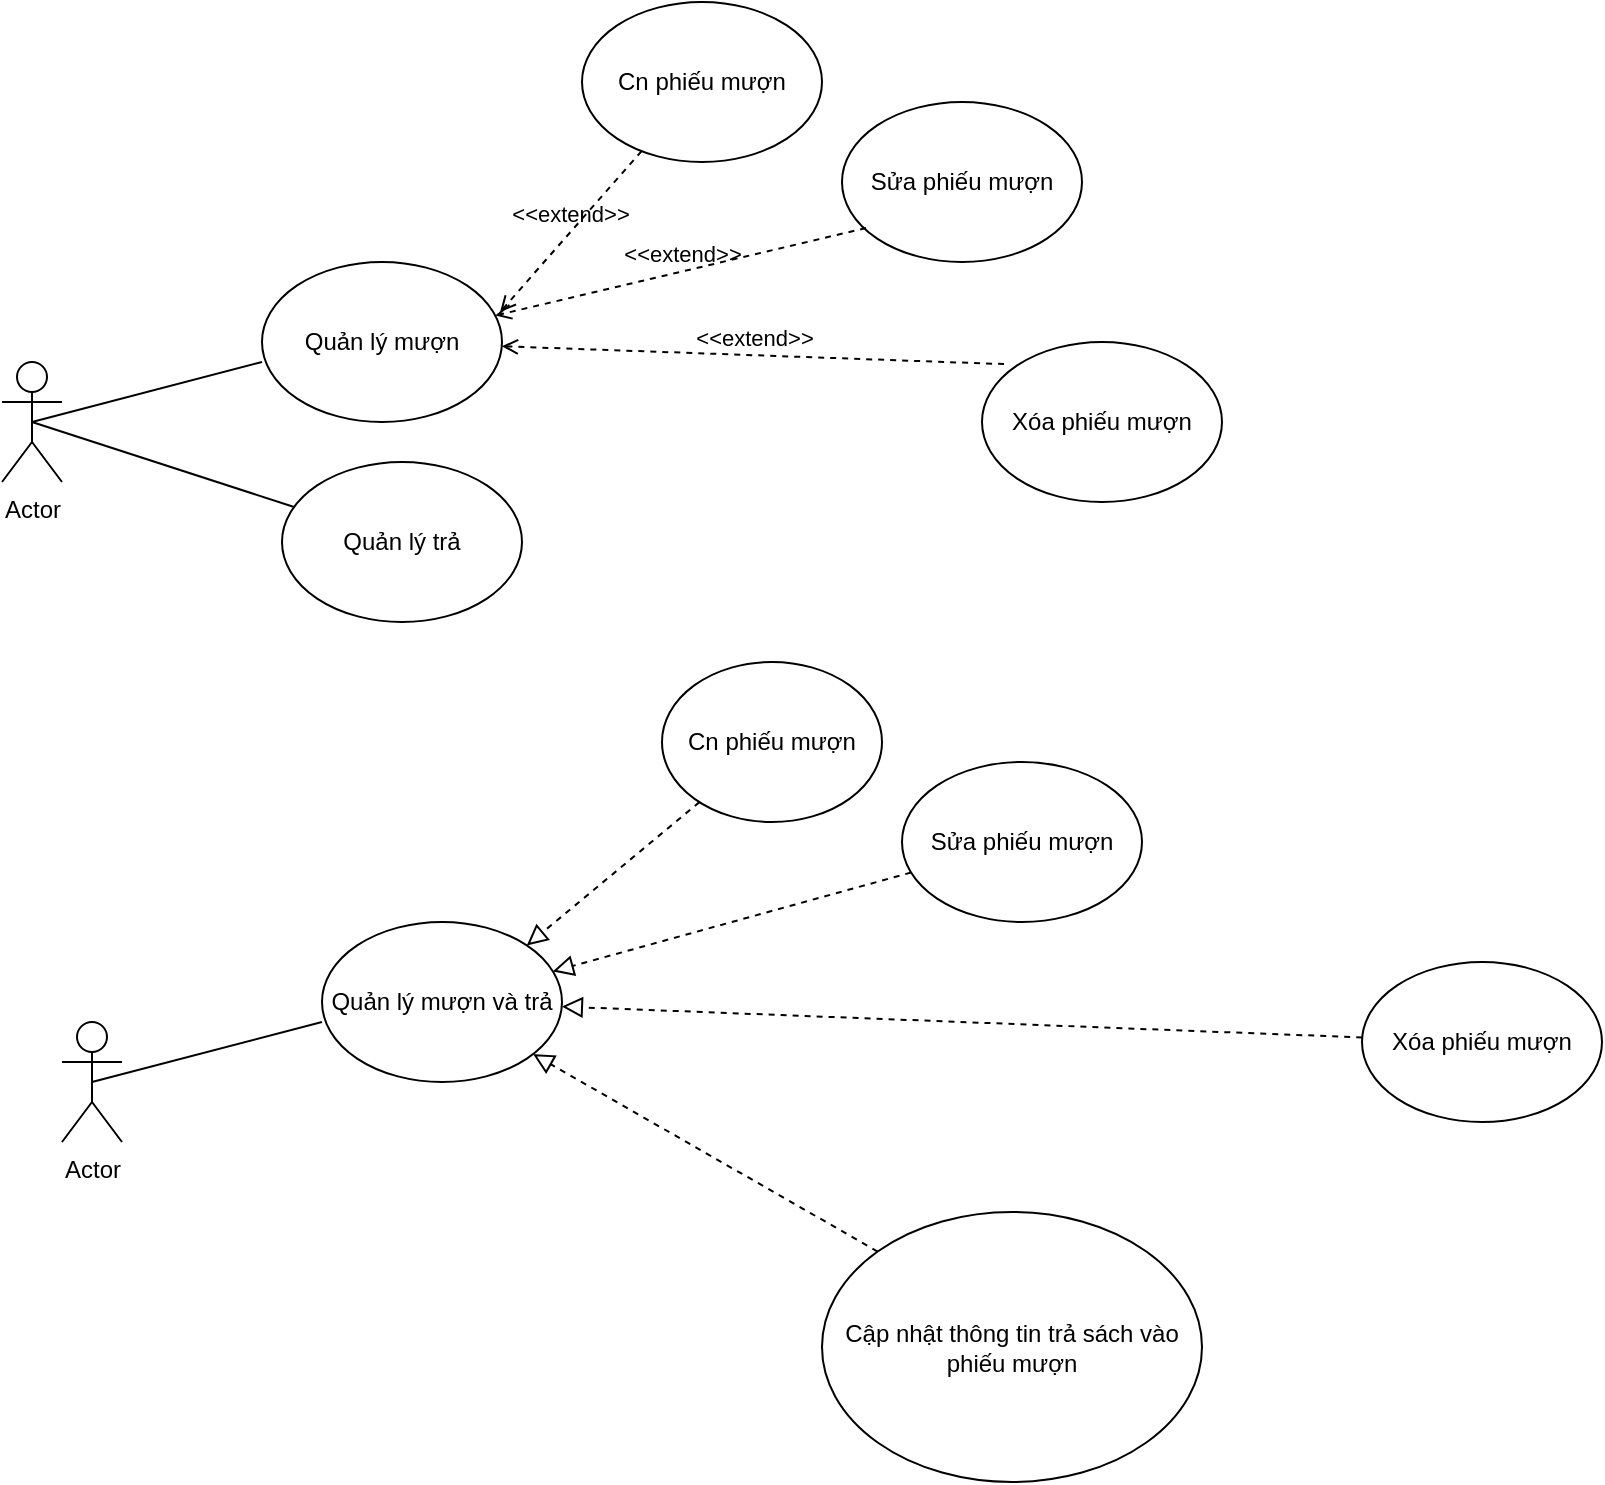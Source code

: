 <mxfile version="20.4.0" type="github" pages="5">
  <diagram id="J3fb69sWYaiuu0WDrm8Q" name="Quản lý mượn trả">
    <mxGraphModel dx="1609" dy="1974" grid="1" gridSize="10" guides="1" tooltips="1" connect="1" arrows="1" fold="1" page="1" pageScale="1" pageWidth="827" pageHeight="1169" math="0" shadow="0">
      <root>
        <mxCell id="0" />
        <mxCell id="1" parent="0" />
        <mxCell id="reOehUgQbwTyIaPIupj3-1" value="Actor" style="shape=umlActor;verticalLabelPosition=bottom;verticalAlign=top;html=1;outlineConnect=0;" parent="1" vertex="1">
          <mxGeometry x="90" y="160" width="30" height="60" as="geometry" />
        </mxCell>
        <mxCell id="reOehUgQbwTyIaPIupj3-4" value="Quản lý mượn" style="ellipse;whiteSpace=wrap;html=1;" parent="1" vertex="1">
          <mxGeometry x="220" y="110" width="120" height="80" as="geometry" />
        </mxCell>
        <mxCell id="reOehUgQbwTyIaPIupj3-5" value="Quản lý trả" style="ellipse;whiteSpace=wrap;html=1;" parent="1" vertex="1">
          <mxGeometry x="230" y="210" width="120" height="80" as="geometry" />
        </mxCell>
        <mxCell id="reOehUgQbwTyIaPIupj3-6" value="&amp;lt;&amp;lt;extend&amp;gt;&amp;gt;" style="html=1;verticalAlign=bottom;labelBackgroundColor=none;endArrow=open;endFill=0;dashed=1;rounded=0;entryX=0.992;entryY=0.313;entryDx=0;entryDy=0;entryPerimeter=0;" parent="1" source="reOehUgQbwTyIaPIupj3-10" target="reOehUgQbwTyIaPIupj3-4" edge="1">
          <mxGeometry width="160" relative="1" as="geometry">
            <mxPoint x="400" y="60" as="sourcePoint" />
            <mxPoint x="330" y="410" as="targetPoint" />
          </mxGeometry>
        </mxCell>
        <mxCell id="reOehUgQbwTyIaPIupj3-8" value="&amp;lt;&amp;lt;extend&amp;gt;&amp;gt;" style="html=1;verticalAlign=bottom;labelBackgroundColor=none;endArrow=open;endFill=0;dashed=1;rounded=0;exitX=0.092;exitY=0.138;exitDx=0;exitDy=0;exitPerimeter=0;" parent="1" source="reOehUgQbwTyIaPIupj3-12" target="reOehUgQbwTyIaPIupj3-4" edge="1">
          <mxGeometry width="160" relative="1" as="geometry">
            <mxPoint x="574" y="160" as="sourcePoint" />
            <mxPoint x="414" y="160" as="targetPoint" />
          </mxGeometry>
        </mxCell>
        <mxCell id="reOehUgQbwTyIaPIupj3-10" value="Cn phiếu mượn" style="ellipse;whiteSpace=wrap;html=1;" parent="1" vertex="1">
          <mxGeometry x="380" y="-20" width="120" height="80" as="geometry" />
        </mxCell>
        <mxCell id="reOehUgQbwTyIaPIupj3-11" value="Sửa phiếu mượn" style="ellipse;whiteSpace=wrap;html=1;" parent="1" vertex="1">
          <mxGeometry x="510" y="30" width="120" height="80" as="geometry" />
        </mxCell>
        <mxCell id="reOehUgQbwTyIaPIupj3-12" value="Xóa phiếu mượn" style="ellipse;whiteSpace=wrap;html=1;" parent="1" vertex="1">
          <mxGeometry x="580" y="150" width="120" height="80" as="geometry" />
        </mxCell>
        <mxCell id="reOehUgQbwTyIaPIupj3-13" value="" style="endArrow=none;html=1;rounded=0;exitX=0.5;exitY=0.5;exitDx=0;exitDy=0;exitPerimeter=0;" parent="1" source="reOehUgQbwTyIaPIupj3-1" edge="1">
          <mxGeometry width="50" height="50" relative="1" as="geometry">
            <mxPoint x="390" y="160" as="sourcePoint" />
            <mxPoint x="220" y="160" as="targetPoint" />
          </mxGeometry>
        </mxCell>
        <mxCell id="reOehUgQbwTyIaPIupj3-14" value="" style="endArrow=none;html=1;rounded=0;exitX=0.5;exitY=0.5;exitDx=0;exitDy=0;exitPerimeter=0;" parent="1" source="reOehUgQbwTyIaPIupj3-1" target="reOehUgQbwTyIaPIupj3-5" edge="1">
          <mxGeometry width="50" height="50" relative="1" as="geometry">
            <mxPoint x="115" y="200" as="sourcePoint" />
            <mxPoint x="230" y="170" as="targetPoint" />
          </mxGeometry>
        </mxCell>
        <mxCell id="reOehUgQbwTyIaPIupj3-15" value="&amp;lt;&amp;lt;extend&amp;gt;&amp;gt;" style="html=1;verticalAlign=bottom;labelBackgroundColor=none;endArrow=open;endFill=0;dashed=1;rounded=0;exitX=0.1;exitY=0.788;exitDx=0;exitDy=0;exitPerimeter=0;" parent="1" source="reOehUgQbwTyIaPIupj3-11" target="reOehUgQbwTyIaPIupj3-4" edge="1">
          <mxGeometry width="160" relative="1" as="geometry">
            <mxPoint x="601.04" y="161.04" as="sourcePoint" />
            <mxPoint x="349.999" y="160.193" as="targetPoint" />
          </mxGeometry>
        </mxCell>
        <mxCell id="reOehUgQbwTyIaPIupj3-16" value="Actor" style="shape=umlActor;verticalLabelPosition=bottom;verticalAlign=top;html=1;outlineConnect=0;" parent="1" vertex="1">
          <mxGeometry x="120" y="490" width="30" height="60" as="geometry" />
        </mxCell>
        <mxCell id="reOehUgQbwTyIaPIupj3-17" value="Quản lý mượn và trả" style="ellipse;whiteSpace=wrap;html=1;" parent="1" vertex="1">
          <mxGeometry x="250" y="440" width="120" height="80" as="geometry" />
        </mxCell>
        <mxCell id="reOehUgQbwTyIaPIupj3-21" value="Cn phiếu mượn" style="ellipse;whiteSpace=wrap;html=1;" parent="1" vertex="1">
          <mxGeometry x="420" y="310" width="110" height="80" as="geometry" />
        </mxCell>
        <mxCell id="reOehUgQbwTyIaPIupj3-22" value="Sửa phiếu mượn" style="ellipse;whiteSpace=wrap;html=1;" parent="1" vertex="1">
          <mxGeometry x="540" y="360" width="120" height="80" as="geometry" />
        </mxCell>
        <mxCell id="reOehUgQbwTyIaPIupj3-23" value="Xóa phiếu mượn" style="ellipse;whiteSpace=wrap;html=1;" parent="1" vertex="1">
          <mxGeometry x="770" y="460" width="120" height="80" as="geometry" />
        </mxCell>
        <mxCell id="reOehUgQbwTyIaPIupj3-24" value="" style="endArrow=none;html=1;rounded=0;exitX=0.5;exitY=0.5;exitDx=0;exitDy=0;exitPerimeter=0;" parent="1" source="reOehUgQbwTyIaPIupj3-16" edge="1">
          <mxGeometry width="50" height="50" relative="1" as="geometry">
            <mxPoint x="420" y="490" as="sourcePoint" />
            <mxPoint x="250" y="490" as="targetPoint" />
          </mxGeometry>
        </mxCell>
        <mxCell id="reOehUgQbwTyIaPIupj3-30" value="" style="endArrow=block;startArrow=none;endFill=0;startFill=0;endSize=8;html=1;verticalAlign=bottom;dashed=1;labelBackgroundColor=none;rounded=0;entryX=1;entryY=0;entryDx=0;entryDy=0;" parent="1" source="reOehUgQbwTyIaPIupj3-21" target="reOehUgQbwTyIaPIupj3-17" edge="1">
          <mxGeometry width="160" relative="1" as="geometry">
            <mxPoint x="330" y="460" as="sourcePoint" />
            <mxPoint x="490" y="460" as="targetPoint" />
          </mxGeometry>
        </mxCell>
        <mxCell id="reOehUgQbwTyIaPIupj3-31" value="" style="endArrow=block;startArrow=none;endFill=0;startFill=0;endSize=8;html=1;verticalAlign=bottom;dashed=1;labelBackgroundColor=none;rounded=0;" parent="1" source="reOehUgQbwTyIaPIupj3-23" target="reOehUgQbwTyIaPIupj3-17" edge="1">
          <mxGeometry width="160" relative="1" as="geometry">
            <mxPoint x="448.701" y="390.051" as="sourcePoint" />
            <mxPoint x="362.426" y="461.716" as="targetPoint" />
          </mxGeometry>
        </mxCell>
        <mxCell id="reOehUgQbwTyIaPIupj3-32" value="" style="endArrow=block;startArrow=none;endFill=0;startFill=0;endSize=8;html=1;verticalAlign=bottom;dashed=1;labelBackgroundColor=none;rounded=0;" parent="1" source="reOehUgQbwTyIaPIupj3-22" target="reOehUgQbwTyIaPIupj3-17" edge="1">
          <mxGeometry width="160" relative="1" as="geometry">
            <mxPoint x="458.701" y="400.051" as="sourcePoint" />
            <mxPoint x="372.426" y="471.716" as="targetPoint" />
          </mxGeometry>
        </mxCell>
        <mxCell id="reOehUgQbwTyIaPIupj3-33" value="Cập nhật thông tin trả sách vào phiếu mượn" style="ellipse;whiteSpace=wrap;html=1;" parent="1" vertex="1">
          <mxGeometry x="500" y="585" width="190" height="135" as="geometry" />
        </mxCell>
        <mxCell id="reOehUgQbwTyIaPIupj3-36" value="" style="endArrow=block;startArrow=none;endFill=0;startFill=0;endSize=8;html=1;verticalAlign=bottom;dashed=1;labelBackgroundColor=none;rounded=0;exitX=0;exitY=0;exitDx=0;exitDy=0;" parent="1" source="reOehUgQbwTyIaPIupj3-33" target="reOehUgQbwTyIaPIupj3-17" edge="1">
          <mxGeometry width="160" relative="1" as="geometry">
            <mxPoint x="620.8" y="523.488" as="sourcePoint" />
            <mxPoint x="379.184" y="496.576" as="targetPoint" />
          </mxGeometry>
        </mxCell>
      </root>
    </mxGraphModel>
  </diagram>
  <diagram id="42lqZ2GVrxG8tVmw3noo" name="Quản lý sách">
    <mxGraphModel dx="1609" dy="805" grid="1" gridSize="10" guides="1" tooltips="1" connect="1" arrows="1" fold="1" page="1" pageScale="1" pageWidth="827" pageHeight="1169" math="0" shadow="0">
      <root>
        <mxCell id="0" />
        <mxCell id="1" parent="0" />
        <mxCell id="CY8zzTTk3-JpdiWGqLv7-1" value="Thủ thư" style="shape=umlActor;verticalLabelPosition=bottom;verticalAlign=top;html=1;" vertex="1" parent="1">
          <mxGeometry x="30" y="200" width="30" height="60" as="geometry" />
        </mxCell>
        <mxCell id="CY8zzTTk3-JpdiWGqLv7-12" value="Quản lý sách" style="ellipse;whiteSpace=wrap;html=1;" vertex="1" parent="1">
          <mxGeometry x="150" y="230" width="120" height="80" as="geometry" />
        </mxCell>
        <mxCell id="CY8zzTTk3-JpdiWGqLv7-14" value="" style="endArrow=none;startArrow=none;endFill=0;startFill=0;endSize=8;html=1;verticalAlign=bottom;labelBackgroundColor=none;strokeWidth=3;rounded=0;exitX=0.5;exitY=0.5;exitDx=0;exitDy=0;exitPerimeter=0;" edge="1" parent="1" source="CY8zzTTk3-JpdiWGqLv7-1" target="CY8zzTTk3-JpdiWGqLv7-12">
          <mxGeometry width="160" relative="1" as="geometry">
            <mxPoint x="55" y="230" as="sourcePoint" />
            <mxPoint x="160" y="160" as="targetPoint" />
          </mxGeometry>
        </mxCell>
        <mxCell id="CY8zzTTk3-JpdiWGqLv7-15" value="Nhập thông tin sách" style="ellipse;whiteSpace=wrap;html=1;" vertex="1" parent="1">
          <mxGeometry x="430" y="190" width="120" height="80" as="geometry" />
        </mxCell>
        <mxCell id="CY8zzTTk3-JpdiWGqLv7-16" value="Sửa thông tin" style="ellipse;whiteSpace=wrap;html=1;" vertex="1" parent="1">
          <mxGeometry x="470" y="320" width="120" height="80" as="geometry" />
        </mxCell>
        <mxCell id="CY8zzTTk3-JpdiWGqLv7-17" value="Xóa sách" style="ellipse;whiteSpace=wrap;html=1;" vertex="1" parent="1">
          <mxGeometry x="294" y="390" width="120" height="80" as="geometry" />
        </mxCell>
        <mxCell id="CY8zzTTk3-JpdiWGqLv7-18" value="&amp;lt;&amp;lt;extend&amp;gt;&amp;gt;" style="html=1;verticalAlign=bottom;labelBackgroundColor=none;endArrow=open;endFill=0;dashed=1;rounded=0;entryX=0.958;entryY=0.275;entryDx=0;entryDy=0;entryPerimeter=0;exitX=0;exitY=0.5;exitDx=0;exitDy=0;" edge="1" parent="1" source="CY8zzTTk3-JpdiWGqLv7-15" target="CY8zzTTk3-JpdiWGqLv7-12">
          <mxGeometry width="160" relative="1" as="geometry">
            <mxPoint x="350" y="170" as="sourcePoint" />
            <mxPoint x="401.028" y="137.372" as="targetPoint" />
          </mxGeometry>
        </mxCell>
        <mxCell id="CY8zzTTk3-JpdiWGqLv7-19" value="&amp;lt;&amp;lt;extend&amp;gt;&amp;gt;" style="html=1;verticalAlign=bottom;labelBackgroundColor=none;endArrow=open;endFill=0;dashed=1;rounded=0;" edge="1" parent="1" source="CY8zzTTk3-JpdiWGqLv7-16" target="CY8zzTTk3-JpdiWGqLv7-12">
          <mxGeometry width="160" relative="1" as="geometry">
            <mxPoint x="343.079" y="252.649" as="sourcePoint" />
            <mxPoint x="276.99" y="267.49" as="targetPoint" />
          </mxGeometry>
        </mxCell>
        <mxCell id="CY8zzTTk3-JpdiWGqLv7-20" value="&amp;lt;&amp;lt;extend&amp;gt;&amp;gt;" style="html=1;verticalAlign=bottom;labelBackgroundColor=none;endArrow=open;endFill=0;dashed=1;rounded=0;entryX=0.5;entryY=1;entryDx=0;entryDy=0;" edge="1" parent="1" source="CY8zzTTk3-JpdiWGqLv7-17" target="CY8zzTTk3-JpdiWGqLv7-12">
          <mxGeometry width="160" relative="1" as="geometry">
            <mxPoint x="353.079" y="262.649" as="sourcePoint" />
            <mxPoint x="286.99" y="277.49" as="targetPoint" />
          </mxGeometry>
        </mxCell>
        <mxCell id="azT0ReUvyy8JjUVnASFu-1" value="Cập nhật chuyên ngành" style="ellipse;whiteSpace=wrap;html=1;" vertex="1" parent="1">
          <mxGeometry x="376.52" y="90" width="120" height="80" as="geometry" />
        </mxCell>
        <mxCell id="azT0ReUvyy8JjUVnASFu-2" value="&amp;lt;&amp;lt;extend&amp;gt;&amp;gt;" style="html=1;verticalAlign=bottom;labelBackgroundColor=none;endArrow=open;endFill=0;dashed=1;rounded=0;exitX=0;exitY=0.5;exitDx=0;exitDy=0;" edge="1" source="azT0ReUvyy8JjUVnASFu-1" parent="1" target="CY8zzTTk3-JpdiWGqLv7-12">
          <mxGeometry width="160" relative="1" as="geometry">
            <mxPoint x="296.52" y="70" as="sourcePoint" />
            <mxPoint x="211.48" y="152" as="targetPoint" />
          </mxGeometry>
        </mxCell>
      </root>
    </mxGraphModel>
  </diagram>
  <diagram id="gLgKdl2CXNG1j3k4Ijgl" name="Quản lý Bạn đọc">
    <mxGraphModel dx="1609" dy="805" grid="1" gridSize="10" guides="1" tooltips="1" connect="1" arrows="1" fold="1" page="1" pageScale="1" pageWidth="827" pageHeight="1169" math="0" shadow="0">
      <root>
        <mxCell id="0" />
        <mxCell id="1" parent="0" />
        <mxCell id="K6aZzxeu3Y5EH-9g4FOe-1" value="Thủ thư" style="shape=umlActor;verticalLabelPosition=bottom;verticalAlign=top;html=1;" vertex="1" parent="1">
          <mxGeometry x="30" y="200" width="30" height="60" as="geometry" />
        </mxCell>
        <mxCell id="K6aZzxeu3Y5EH-9g4FOe-6" value="Quản lý bạn đọc" style="ellipse;whiteSpace=wrap;html=1;" vertex="1" parent="1">
          <mxGeometry x="160" y="220" width="120" height="80" as="geometry" />
        </mxCell>
        <mxCell id="K6aZzxeu3Y5EH-9g4FOe-7" value="" style="endArrow=none;startArrow=none;endFill=0;startFill=0;endSize=8;html=1;verticalAlign=bottom;labelBackgroundColor=none;strokeWidth=3;rounded=0;exitX=0.5;exitY=0.5;exitDx=0;exitDy=0;exitPerimeter=0;" edge="1" parent="1" source="K6aZzxeu3Y5EH-9g4FOe-1" target="K6aZzxeu3Y5EH-9g4FOe-6">
          <mxGeometry width="160" relative="1" as="geometry">
            <mxPoint x="55" y="230" as="sourcePoint" />
            <mxPoint x="160" y="160" as="targetPoint" />
          </mxGeometry>
        </mxCell>
        <mxCell id="K6aZzxeu3Y5EH-9g4FOe-8" value="Đăng ký thành viên" style="ellipse;whiteSpace=wrap;html=1;" vertex="1" parent="1">
          <mxGeometry x="380" y="80" width="120" height="80" as="geometry" />
        </mxCell>
        <mxCell id="K6aZzxeu3Y5EH-9g4FOe-9" value="Sửa thông tin" style="ellipse;whiteSpace=wrap;html=1;" vertex="1" parent="1">
          <mxGeometry x="470" y="200" width="120" height="80" as="geometry" />
        </mxCell>
        <mxCell id="K6aZzxeu3Y5EH-9g4FOe-10" value="Xóa thông tin" style="ellipse;whiteSpace=wrap;html=1;" vertex="1" parent="1">
          <mxGeometry x="430" y="310" width="120" height="80" as="geometry" />
        </mxCell>
        <mxCell id="K6aZzxeu3Y5EH-9g4FOe-11" value="&amp;lt;&amp;lt;extend&amp;gt;&amp;gt;" style="html=1;verticalAlign=bottom;labelBackgroundColor=none;endArrow=open;endFill=0;dashed=1;rounded=0;" edge="1" parent="1" source="K6aZzxeu3Y5EH-9g4FOe-8" target="K6aZzxeu3Y5EH-9g4FOe-6">
          <mxGeometry width="160" relative="1" as="geometry">
            <mxPoint x="279.027" y="152.825" as="sourcePoint" />
            <mxPoint x="210" y="150" as="targetPoint" />
          </mxGeometry>
        </mxCell>
        <mxCell id="K6aZzxeu3Y5EH-9g4FOe-12" value="&amp;lt;&amp;lt;extend&amp;gt;&amp;gt;" style="html=1;verticalAlign=bottom;labelBackgroundColor=none;endArrow=open;endFill=0;dashed=1;rounded=0;" edge="1" parent="1" source="K6aZzxeu3Y5EH-9g4FOe-9" target="K6aZzxeu3Y5EH-9g4FOe-6">
          <mxGeometry width="160" relative="1" as="geometry">
            <mxPoint x="640" y="320" as="sourcePoint" />
            <mxPoint x="343.079" y="252.649" as="targetPoint" />
          </mxGeometry>
        </mxCell>
        <mxCell id="K6aZzxeu3Y5EH-9g4FOe-13" value="&amp;lt;&amp;lt;extend&amp;gt;&amp;gt;" style="html=1;verticalAlign=bottom;labelBackgroundColor=none;endArrow=open;endFill=0;dashed=1;rounded=0;" edge="1" parent="1" source="K6aZzxeu3Y5EH-9g4FOe-10" target="K6aZzxeu3Y5EH-9g4FOe-6">
          <mxGeometry width="160" relative="1" as="geometry">
            <mxPoint x="230" y="400" as="sourcePoint" />
            <mxPoint x="353.079" y="262.649" as="targetPoint" />
          </mxGeometry>
        </mxCell>
      </root>
    </mxGraphModel>
  </diagram>
  <diagram id="6rCcRg12fYyZnC9U6hiH" name="[C]: library_management">
    <mxGraphModel dx="2436" dy="1974" grid="0" gridSize="10" guides="1" tooltips="1" connect="1" arrows="1" fold="1" page="1" pageScale="1" pageWidth="827" pageHeight="1169" math="0" shadow="0">
      <root>
        <mxCell id="0" />
        <mxCell id="1" parent="0" />
        <mxCell id="tyPaWkdRhVO0OSevOVa2-13" value="&lt;span style=&quot;font-size: 8px;&quot;&gt;&lt;b&gt;Quan Ly&lt;/b&gt;&lt;/span&gt;" style="swimlane;fontStyle=0;align=center;verticalAlign=top;childLayout=stackLayout;horizontal=1;startSize=30;horizontalStack=0;resizeParent=1;resizeParentMax=0;resizeLast=0;collapsible=0;marginBottom=0;html=1;" parent="1" vertex="1">
          <mxGeometry x="-738" y="-440" width="176" height="234" as="geometry" />
        </mxCell>
        <mxCell id="tyPaWkdRhVO0OSevOVa2-20" value="- MaSo: char" style="text;html=1;strokeColor=none;fillColor=none;align=left;verticalAlign=middle;spacingLeft=4;spacingRight=4;overflow=hidden;rotatable=0;points=[[0,0.5],[1,0.5]];portConstraint=eastwest;" parent="tyPaWkdRhVO0OSevOVa2-13" vertex="1">
          <mxGeometry y="30" width="176" height="28" as="geometry" />
        </mxCell>
        <mxCell id="tyPaWkdRhVO0OSevOVa2-36" value="- Ten: char" style="text;html=1;strokeColor=none;fillColor=none;align=left;verticalAlign=middle;spacingLeft=4;spacingRight=4;overflow=hidden;rotatable=0;points=[[0,0.5],[1,0.5]];portConstraint=eastwest;" parent="tyPaWkdRhVO0OSevOVa2-13" vertex="1">
          <mxGeometry y="58" width="176" height="28" as="geometry" />
        </mxCell>
        <mxCell id="tyPaWkdRhVO0OSevOVa2-35" value="- NgaySinh: datetime" style="text;html=1;strokeColor=none;fillColor=none;align=left;verticalAlign=middle;spacingLeft=4;spacingRight=4;overflow=hidden;rotatable=0;points=[[0,0.5],[1,0.5]];portConstraint=eastwest;" parent="tyPaWkdRhVO0OSevOVa2-13" vertex="1">
          <mxGeometry y="86" width="176" height="28" as="geometry" />
        </mxCell>
        <mxCell id="tyPaWkdRhVO0OSevOVa2-18" value="" style="line;strokeWidth=1;fillColor=none;align=left;verticalAlign=middle;spacingTop=-1;spacingLeft=3;spacingRight=3;rotatable=0;labelPosition=right;points=[];portConstraint=eastwest;" parent="tyPaWkdRhVO0OSevOVa2-13" vertex="1">
          <mxGeometry y="114" width="176" height="8" as="geometry" />
        </mxCell>
        <mxCell id="tyPaWkdRhVO0OSevOVa2-33" value="+ CapQuyen()" style="text;html=1;strokeColor=none;fillColor=none;align=left;verticalAlign=middle;spacingLeft=4;spacingRight=4;overflow=hidden;rotatable=0;points=[[0,0.5],[1,0.5]];portConstraint=eastwest;" parent="tyPaWkdRhVO0OSevOVa2-13" vertex="1">
          <mxGeometry y="122" width="176" height="28" as="geometry" />
        </mxCell>
        <mxCell id="tyPaWkdRhVO0OSevOVa2-34" value="+ TaoTaiKhoan()" style="text;html=1;strokeColor=none;fillColor=none;align=left;verticalAlign=middle;spacingLeft=4;spacingRight=4;overflow=hidden;rotatable=0;points=[[0,0.5],[1,0.5]];portConstraint=eastwest;" parent="tyPaWkdRhVO0OSevOVa2-13" vertex="1">
          <mxGeometry y="150" width="176" height="28" as="geometry" />
        </mxCell>
        <mxCell id="tyPaWkdRhVO0OSevOVa2-40" value="+ SuaTaiKhoan()" style="text;html=1;strokeColor=none;fillColor=none;align=left;verticalAlign=middle;spacingLeft=4;spacingRight=4;overflow=hidden;rotatable=0;points=[[0,0.5],[1,0.5]];portConstraint=eastwest;" parent="tyPaWkdRhVO0OSevOVa2-13" vertex="1">
          <mxGeometry y="178" width="176" height="28" as="geometry" />
        </mxCell>
        <mxCell id="tyPaWkdRhVO0OSevOVa2-41" value="+ XoaTaiKhoan()" style="text;html=1;strokeColor=none;fillColor=none;align=left;verticalAlign=middle;spacingLeft=4;spacingRight=4;overflow=hidden;rotatable=0;points=[[0,0.5],[1,0.5]];portConstraint=eastwest;" parent="tyPaWkdRhVO0OSevOVa2-13" vertex="1">
          <mxGeometry y="206" width="176" height="28" as="geometry" />
        </mxCell>
        <mxCell id="tyPaWkdRhVO0OSevOVa2-52" value="&lt;span style=&quot;font-size: 8px;&quot;&gt;&lt;b&gt;Thu Thu&lt;/b&gt;&lt;/span&gt;" style="swimlane;fontStyle=0;align=center;verticalAlign=top;childLayout=stackLayout;horizontal=1;startSize=30;horizontalStack=0;resizeParent=1;resizeParentMax=0;resizeLast=0;collapsible=0;marginBottom=0;html=1;" parent="1" vertex="1">
          <mxGeometry x="-210" y="-198" width="176" height="178" as="geometry" />
        </mxCell>
        <mxCell id="tyPaWkdRhVO0OSevOVa2-53" value="- MaSo: char" style="text;html=1;strokeColor=none;fillColor=none;align=left;verticalAlign=middle;spacingLeft=4;spacingRight=4;overflow=hidden;rotatable=0;points=[[0,0.5],[1,0.5]];portConstraint=eastwest;" parent="tyPaWkdRhVO0OSevOVa2-52" vertex="1">
          <mxGeometry y="30" width="176" height="28" as="geometry" />
        </mxCell>
        <mxCell id="tyPaWkdRhVO0OSevOVa2-54" value="- TenThuThu: char" style="text;html=1;strokeColor=none;fillColor=none;align=left;verticalAlign=middle;spacingLeft=4;spacingRight=4;overflow=hidden;rotatable=0;points=[[0,0.5],[1,0.5]];portConstraint=eastwest;" parent="tyPaWkdRhVO0OSevOVa2-52" vertex="1">
          <mxGeometry y="58" width="176" height="28" as="geometry" />
        </mxCell>
        <mxCell id="tyPaWkdRhVO0OSevOVa2-55" value="- NgaySinh: datetime" style="text;html=1;strokeColor=none;fillColor=none;align=left;verticalAlign=middle;spacingLeft=4;spacingRight=4;overflow=hidden;rotatable=0;points=[[0,0.5],[1,0.5]];portConstraint=eastwest;" parent="tyPaWkdRhVO0OSevOVa2-52" vertex="1">
          <mxGeometry y="86" width="176" height="28" as="geometry" />
        </mxCell>
        <mxCell id="tyPaWkdRhVO0OSevOVa2-56" value="- DienThoai: char" style="text;html=1;strokeColor=none;fillColor=none;align=left;verticalAlign=middle;spacingLeft=4;spacingRight=4;overflow=hidden;rotatable=0;points=[[0,0.5],[1,0.5]];portConstraint=eastwest;" parent="tyPaWkdRhVO0OSevOVa2-52" vertex="1">
          <mxGeometry y="114" width="176" height="28" as="geometry" />
        </mxCell>
        <mxCell id="tyPaWkdRhVO0OSevOVa2-57" value="" style="line;strokeWidth=1;fillColor=none;align=left;verticalAlign=middle;spacingTop=-1;spacingLeft=3;spacingRight=3;rotatable=0;labelPosition=right;points=[];portConstraint=eastwest;" parent="tyPaWkdRhVO0OSevOVa2-52" vertex="1">
          <mxGeometry y="142" width="176" height="8" as="geometry" />
        </mxCell>
        <mxCell id="tyPaWkdRhVO0OSevOVa2-58" value="+ BaoCao()" style="text;html=1;strokeColor=none;fillColor=none;align=left;verticalAlign=middle;spacingLeft=4;spacingRight=4;overflow=hidden;rotatable=0;points=[[0,0.5],[1,0.5]];portConstraint=eastwest;" parent="tyPaWkdRhVO0OSevOVa2-52" vertex="1">
          <mxGeometry y="150" width="176" height="28" as="geometry" />
        </mxCell>
        <mxCell id="tyPaWkdRhVO0OSevOVa2-65" value="" style="endArrow=none;html=1;rounded=0;fontFamily=Times New Roman;fontSize=11;" parent="1" source="tyPaWkdRhVO0OSevOVa2-90" target="tyPaWkdRhVO0OSevOVa2-13" edge="1">
          <mxGeometry width="50" height="50" relative="1" as="geometry">
            <mxPoint x="370" y="270" as="sourcePoint" />
            <mxPoint x="420" y="220" as="targetPoint" />
          </mxGeometry>
        </mxCell>
        <mxCell id="tyPaWkdRhVO0OSevOVa2-66" value="" style="endArrow=none;html=1;rounded=0;fontFamily=Times New Roman;fontSize=11;" parent="1" source="tyPaWkdRhVO0OSevOVa2-90" target="tyPaWkdRhVO0OSevOVa2-52" edge="1">
          <mxGeometry width="50" height="50" relative="1" as="geometry">
            <mxPoint x="-124" y="-0.928" as="sourcePoint" />
            <mxPoint x="424" y="-318.072" as="targetPoint" />
          </mxGeometry>
        </mxCell>
        <mxCell id="tyPaWkdRhVO0OSevOVa2-90" value="Account" style="swimlane;fontStyle=1;align=center;verticalAlign=middle;childLayout=stackLayout;horizontal=1;startSize=29;horizontalStack=0;resizeParent=1;resizeParentMax=0;resizeLast=0;collapsible=0;marginBottom=0;html=1;fontFamily=Times New Roman;fontSize=11;" parent="1" vertex="1">
          <mxGeometry x="-720" y="-33" width="140" height="113" as="geometry" />
        </mxCell>
        <mxCell id="tyPaWkdRhVO0OSevOVa2-43" value="-username: char" style="text;html=1;strokeColor=none;fillColor=none;align=left;verticalAlign=middle;spacingLeft=4;spacingRight=4;overflow=hidden;rotatable=0;points=[[0,0.5],[1,0.5]];portConstraint=eastwest;" parent="tyPaWkdRhVO0OSevOVa2-90" vertex="1">
          <mxGeometry y="29" width="140" height="28" as="geometry" />
        </mxCell>
        <mxCell id="tyPaWkdRhVO0OSevOVa2-44" value="-password: char" style="text;html=1;strokeColor=none;fillColor=none;align=left;verticalAlign=middle;spacingLeft=4;spacingRight=4;overflow=hidden;rotatable=0;points=[[0,0.5],[1,0.5]];portConstraint=eastwest;" parent="tyPaWkdRhVO0OSevOVa2-90" vertex="1">
          <mxGeometry y="57" width="140" height="28" as="geometry" />
        </mxCell>
        <mxCell id="tyPaWkdRhVO0OSevOVa2-45" value="-role: char" style="text;html=1;strokeColor=none;fillColor=none;align=left;verticalAlign=middle;spacingLeft=4;spacingRight=4;overflow=hidden;rotatable=0;points=[[0,0.5],[1,0.5]];portConstraint=eastwest;" parent="tyPaWkdRhVO0OSevOVa2-90" vertex="1">
          <mxGeometry y="85" width="140" height="28" as="geometry" />
        </mxCell>
        <mxCell id="tyPaWkdRhVO0OSevOVa2-94" value="Lop" style="swimlane;fontStyle=1;align=center;verticalAlign=middle;childLayout=stackLayout;horizontal=1;startSize=29;horizontalStack=0;resizeParent=1;resizeParentMax=0;resizeLast=0;collapsible=0;marginBottom=0;html=1;fontFamily=Times New Roman;fontSize=11;" parent="1" vertex="1">
          <mxGeometry x="920" y="-28" width="140" height="85" as="geometry" />
        </mxCell>
        <mxCell id="tyPaWkdRhVO0OSevOVa2-82" value="- TenLop: char" style="text;html=1;strokeColor=none;fillColor=none;align=left;verticalAlign=middle;spacingLeft=4;spacingRight=4;overflow=hidden;rotatable=0;points=[[0,0.5],[1,0.5]];portConstraint=eastwest;" parent="tyPaWkdRhVO0OSevOVa2-94" vertex="1">
          <mxGeometry y="29" width="140" height="28" as="geometry" />
        </mxCell>
        <mxCell id="tyPaWkdRhVO0OSevOVa2-81" value="- MaLop: char" style="text;html=1;strokeColor=none;fillColor=none;align=left;verticalAlign=middle;spacingLeft=4;spacingRight=4;overflow=hidden;rotatable=0;points=[[0,0.5],[1,0.5]];portConstraint=eastwest;" parent="tyPaWkdRhVO0OSevOVa2-94" vertex="1">
          <mxGeometry y="57" width="140" height="28" as="geometry" />
        </mxCell>
        <mxCell id="tyPaWkdRhVO0OSevOVa2-113" value="Muon Tra" style="swimlane;fontStyle=1;align=center;verticalAlign=middle;childLayout=stackLayout;horizontal=1;startSize=29;horizontalStack=0;resizeParent=1;resizeParentMax=0;resizeLast=0;collapsible=0;marginBottom=0;html=1;fontFamily=Times New Roman;fontSize=11;" parent="1" vertex="1">
          <mxGeometry x="120" y="-197" width="210" height="169" as="geometry" />
        </mxCell>
        <mxCell id="tyPaWkdRhVO0OSevOVa2-114" value="- MaSach: char" style="text;html=1;strokeColor=none;fillColor=none;align=left;verticalAlign=middle;spacingLeft=4;spacingRight=4;overflow=hidden;rotatable=0;points=[[0,0.5],[1,0.5]];portConstraint=eastwest;" parent="tyPaWkdRhVO0OSevOVa2-113" vertex="1">
          <mxGeometry y="29" width="210" height="28" as="geometry" />
        </mxCell>
        <mxCell id="tyPaWkdRhVO0OSevOVa2-115" value="- TenSach: char" style="text;html=1;strokeColor=none;fillColor=none;align=left;verticalAlign=middle;spacingLeft=4;spacingRight=4;overflow=hidden;rotatable=0;points=[[0,0.5],[1,0.5]];portConstraint=eastwest;" parent="tyPaWkdRhVO0OSevOVa2-113" vertex="1">
          <mxGeometry y="57" width="210" height="28" as="geometry" />
        </mxCell>
        <mxCell id="tyPaWkdRhVO0OSevOVa2-116" value="- TinhTrang: char" style="text;html=1;strokeColor=none;fillColor=none;align=left;verticalAlign=middle;spacingLeft=4;spacingRight=4;overflow=hidden;rotatable=0;points=[[0,0.5],[1,0.5]];portConstraint=eastwest;" parent="tyPaWkdRhVO0OSevOVa2-113" vertex="1">
          <mxGeometry y="85" width="210" height="28" as="geometry" />
        </mxCell>
        <mxCell id="tyPaWkdRhVO0OSevOVa2-117" value="- NgayNhap: datetime" style="text;html=1;strokeColor=none;fillColor=none;align=left;verticalAlign=middle;spacingLeft=4;spacingRight=4;overflow=hidden;rotatable=0;points=[[0,0.5],[1,0.5]];portConstraint=eastwest;" parent="tyPaWkdRhVO0OSevOVa2-113" vertex="1">
          <mxGeometry y="113" width="210" height="28" as="geometry" />
        </mxCell>
        <mxCell id="tyPaWkdRhVO0OSevOVa2-118" value="- MaDauSach: char" style="text;html=1;strokeColor=none;fillColor=none;align=left;verticalAlign=middle;spacingLeft=4;spacingRight=4;overflow=hidden;rotatable=0;points=[[0,0.5],[1,0.5]];portConstraint=eastwest;" parent="tyPaWkdRhVO0OSevOVa2-113" vertex="1">
          <mxGeometry y="141" width="210" height="28" as="geometry" />
        </mxCell>
        <mxCell id="tyPaWkdRhVO0OSevOVa2-125" value="&lt;font style=&quot;font-size: 8px;&quot;&gt;&lt;b&gt;DauSach&lt;/b&gt;&lt;/font&gt;" style="swimlane;fontStyle=0;align=center;verticalAlign=top;childLayout=stackLayout;horizontal=1;startSize=30;horizontalStack=0;resizeParent=1;resizeParentMax=0;resizeLast=0;collapsible=0;marginBottom=0;html=1;" parent="1" vertex="1">
          <mxGeometry x="860" y="-460" width="210" height="150" as="geometry" />
        </mxCell>
        <mxCell id="tyPaWkdRhVO0OSevOVa2-126" value="-MaDauSach: char" style="text;html=1;strokeColor=none;fillColor=none;align=left;verticalAlign=middle;spacingLeft=4;spacingRight=4;overflow=hidden;rotatable=0;points=[[0,0.5],[1,0.5]];portConstraint=eastwest;" parent="tyPaWkdRhVO0OSevOVa2-125" vertex="1">
          <mxGeometry y="30" width="210" height="28" as="geometry" />
        </mxCell>
        <mxCell id="tyPaWkdRhVO0OSevOVa2-127" value="-TenDauSach: char" style="text;html=1;strokeColor=none;fillColor=none;align=left;verticalAlign=middle;spacingLeft=4;spacingRight=4;overflow=hidden;rotatable=0;points=[[0,0.5],[1,0.5]];portConstraint=eastwest;" parent="tyPaWkdRhVO0OSevOVa2-125" vertex="1">
          <mxGeometry y="58" width="210" height="28" as="geometry" />
        </mxCell>
        <mxCell id="tyPaWkdRhVO0OSevOVa2-128" value="- NhaXuatBan: char" style="text;html=1;strokeColor=none;fillColor=none;align=left;verticalAlign=middle;spacingLeft=4;spacingRight=4;overflow=hidden;rotatable=0;points=[[0,0.5],[1,0.5]];portConstraint=eastwest;" parent="tyPaWkdRhVO0OSevOVa2-125" vertex="1">
          <mxGeometry y="86" width="210" height="28" as="geometry" />
        </mxCell>
        <mxCell id="tyPaWkdRhVO0OSevOVa2-130" value="" style="line;strokeWidth=1;fillColor=none;align=left;verticalAlign=middle;spacingTop=-1;spacingLeft=3;spacingRight=3;rotatable=0;labelPosition=right;points=[];portConstraint=eastwest;" parent="tyPaWkdRhVO0OSevOVa2-125" vertex="1">
          <mxGeometry y="114" width="210" height="8" as="geometry" />
        </mxCell>
        <mxCell id="tyPaWkdRhVO0OSevOVa2-134" value="+ LayChuyenNganh()" style="text;html=1;strokeColor=none;fillColor=none;align=left;verticalAlign=middle;spacingLeft=4;spacingRight=4;overflow=hidden;rotatable=0;points=[[0,0.5],[1,0.5]];portConstraint=eastwest;" parent="tyPaWkdRhVO0OSevOVa2-125" vertex="1">
          <mxGeometry y="122" width="210" height="28" as="geometry" />
        </mxCell>
        <mxCell id="tyPaWkdRhVO0OSevOVa2-142" value="Chuyen Nganh" style="swimlane;fontStyle=1;align=center;verticalAlign=middle;childLayout=stackLayout;horizontal=1;startSize=29;horizontalStack=0;resizeParent=1;resizeParentMax=0;resizeLast=0;collapsible=0;marginBottom=0;html=1;fontFamily=Times New Roman;fontSize=11;" parent="1" vertex="1">
          <mxGeometry x="1310" y="-441.5" width="210" height="113" as="geometry" />
        </mxCell>
        <mxCell id="tyPaWkdRhVO0OSevOVa2-143" value="- MaChuyenNganh: char" style="text;html=1;strokeColor=none;fillColor=none;align=left;verticalAlign=middle;spacingLeft=4;spacingRight=4;overflow=hidden;rotatable=0;points=[[0,0.5],[1,0.5]];portConstraint=eastwest;" parent="tyPaWkdRhVO0OSevOVa2-142" vertex="1">
          <mxGeometry y="29" width="210" height="28" as="geometry" />
        </mxCell>
        <mxCell id="tyPaWkdRhVO0OSevOVa2-144" value="-TenChuyenNganh: char" style="text;html=1;strokeColor=none;fillColor=none;align=left;verticalAlign=middle;spacingLeft=4;spacingRight=4;overflow=hidden;rotatable=0;points=[[0,0.5],[1,0.5]];portConstraint=eastwest;" parent="tyPaWkdRhVO0OSevOVa2-142" vertex="1">
          <mxGeometry y="57" width="210" height="28" as="geometry" />
        </mxCell>
        <mxCell id="tyPaWkdRhVO0OSevOVa2-145" value="-Mota: char" style="text;html=1;strokeColor=none;fillColor=none;align=left;verticalAlign=middle;spacingLeft=4;spacingRight=4;overflow=hidden;rotatable=0;points=[[0,0.5],[1,0.5]];portConstraint=eastwest;" parent="tyPaWkdRhVO0OSevOVa2-142" vertex="1">
          <mxGeometry y="85" width="210" height="28" as="geometry" />
        </mxCell>
        <mxCell id="tyPaWkdRhVO0OSevOVa2-148" value="" style="endArrow=none;html=1;rounded=0;fontFamily=Times New Roman;fontSize=11;" parent="1" source="tyPaWkdRhVO0OSevOVa2-142" target="tyPaWkdRhVO0OSevOVa2-125" edge="1">
          <mxGeometry width="50" height="50" relative="1" as="geometry">
            <mxPoint x="1108.055" y="-170" as="sourcePoint" />
            <mxPoint x="1100.002" y="256" as="targetPoint" />
          </mxGeometry>
        </mxCell>
        <mxCell id="tyPaWkdRhVO0OSevOVa2-149" value="" style="endArrow=none;html=1;rounded=0;fontFamily=Times New Roman;fontSize=11;" parent="1" source="t0GDhZXd8nWUqeUq1eCO-1" target="tyPaWkdRhVO0OSevOVa2-125" edge="1">
          <mxGeometry width="50" height="50" relative="1" as="geometry">
            <mxPoint x="670" y="-377.994" as="sourcePoint" />
            <mxPoint x="1070.002" y="270.5" as="targetPoint" />
          </mxGeometry>
        </mxCell>
        <mxCell id="tyPaWkdRhVO0OSevOVa2-150" value="" style="endArrow=none;html=1;rounded=0;fontFamily=Times New Roman;fontSize=11;" parent="1" source="tyPaWkdRhVO0OSevOVa2-94" target="t0GDhZXd8nWUqeUq1eCO-15" edge="1">
          <mxGeometry width="50" height="50" relative="1" as="geometry">
            <mxPoint x="137.735" y="-196" as="sourcePoint" />
            <mxPoint x="650" y="14.5" as="targetPoint" />
          </mxGeometry>
        </mxCell>
        <mxCell id="tyPaWkdRhVO0OSevOVa2-151" value="" style="endArrow=none;html=1;rounded=0;fontFamily=Times New Roman;fontSize=11;" parent="1" source="t0GDhZXd8nWUqeUq1eCO-1" target="tyPaWkdRhVO0OSevOVa2-113" edge="1">
          <mxGeometry width="50" height="50" relative="1" as="geometry">
            <mxPoint x="460.0" y="-294.279" as="sourcePoint" />
            <mxPoint x="301.942" y="-155.5" as="targetPoint" />
          </mxGeometry>
        </mxCell>
        <mxCell id="tyPaWkdRhVO0OSevOVa2-152" value="" style="endArrow=none;html=1;rounded=0;fontFamily=Times New Roman;fontSize=11;" parent="1" source="t0GDhZXd8nWUqeUq1eCO-15" target="tyPaWkdRhVO0OSevOVa2-113" edge="1">
          <mxGeometry width="50" height="50" relative="1" as="geometry">
            <mxPoint x="480" y="-17.25" as="sourcePoint" />
            <mxPoint x="149.682" y="250" as="targetPoint" />
          </mxGeometry>
        </mxCell>
        <mxCell id="tyPaWkdRhVO0OSevOVa2-153" value="" style="endArrow=none;html=1;rounded=0;fontFamily=Times New Roman;fontSize=11;" parent="1" source="tyPaWkdRhVO0OSevOVa2-113" target="tyPaWkdRhVO0OSevOVa2-52" edge="1">
          <mxGeometry width="50" height="50" relative="1" as="geometry">
            <mxPoint x="167.735" y="-166" as="sourcePoint" />
            <mxPoint x="159.682" y="260" as="targetPoint" />
          </mxGeometry>
        </mxCell>
        <mxCell id="tyPaWkdRhVO0OSevOVa2-167" value="&lt;b&gt;1&lt;/b&gt;" style="text;html=1;align=center;verticalAlign=middle;resizable=0;points=[];autosize=1;strokeColor=none;fillColor=none;fontSize=11;fontFamily=Times New Roman;" parent="1" vertex="1">
          <mxGeometry x="-30" y="-144" width="30" height="30" as="geometry" />
        </mxCell>
        <mxCell id="tyPaWkdRhVO0OSevOVa2-168" value="&lt;b&gt;1&lt;/b&gt;" style="text;html=1;align=center;verticalAlign=middle;resizable=0;points=[];autosize=1;strokeColor=none;fillColor=none;fontSize=11;fontFamily=Times New Roman;" parent="1" vertex="1">
          <mxGeometry x="880" y="-20" width="30" height="30" as="geometry" />
        </mxCell>
        <mxCell id="tyPaWkdRhVO0OSevOVa2-169" value="&lt;b&gt;1&lt;/b&gt;" style="text;html=1;align=center;verticalAlign=middle;resizable=0;points=[];autosize=1;strokeColor=none;fillColor=none;fontSize=11;fontFamily=Times New Roman;" parent="1" vertex="1">
          <mxGeometry x="1270" y="-420" width="30" height="30" as="geometry" />
        </mxCell>
        <mxCell id="tyPaWkdRhVO0OSevOVa2-170" value="&lt;b&gt;1&lt;/b&gt;" style="text;html=1;align=center;verticalAlign=middle;resizable=0;points=[];autosize=1;strokeColor=none;fillColor=none;fontSize=11;fontFamily=Times New Roman;" parent="1" vertex="1">
          <mxGeometry x="827" y="-420" width="30" height="30" as="geometry" />
        </mxCell>
        <mxCell id="tyPaWkdRhVO0OSevOVa2-171" value="&lt;b&gt;1&lt;/b&gt;" style="text;html=1;align=center;verticalAlign=middle;resizable=0;points=[];autosize=1;strokeColor=none;fillColor=none;fontSize=11;fontFamily=Times New Roman;" parent="1" vertex="1">
          <mxGeometry x="450" y="-63" width="30" height="30" as="geometry" />
        </mxCell>
        <mxCell id="tyPaWkdRhVO0OSevOVa2-172" value="&lt;b&gt;*&lt;/b&gt;" style="text;html=1;align=center;verticalAlign=middle;resizable=0;points=[];autosize=1;strokeColor=none;fillColor=none;fontSize=11;fontFamily=Times New Roman;" parent="1" vertex="1">
          <mxGeometry x="670" y="-410" width="30" height="30" as="geometry" />
        </mxCell>
        <mxCell id="tyPaWkdRhVO0OSevOVa2-173" value="&lt;b&gt;*&lt;/b&gt;" style="text;html=1;align=center;verticalAlign=middle;resizable=0;points=[];autosize=1;strokeColor=none;fillColor=none;fontSize=11;fontFamily=Times New Roman;" parent="1" vertex="1">
          <mxGeometry x="650" y="-20" width="30" height="30" as="geometry" />
        </mxCell>
        <mxCell id="tyPaWkdRhVO0OSevOVa2-174" value="&lt;b&gt;*&lt;/b&gt;" style="text;html=1;align=center;verticalAlign=middle;resizable=0;points=[];autosize=1;strokeColor=none;fillColor=none;fontSize=11;fontFamily=Times New Roman;" parent="1" vertex="1">
          <mxGeometry x="330" y="-100" width="30" height="30" as="geometry" />
        </mxCell>
        <mxCell id="tyPaWkdRhVO0OSevOVa2-175" value="&lt;b&gt;*&lt;/b&gt;" style="text;html=1;align=center;verticalAlign=middle;resizable=0;points=[];autosize=1;strokeColor=none;fillColor=none;fontSize=11;fontFamily=Times New Roman;" parent="1" vertex="1">
          <mxGeometry x="90" y="-144" width="30" height="30" as="geometry" />
        </mxCell>
        <mxCell id="tyPaWkdRhVO0OSevOVa2-181" value="&lt;b&gt;*&lt;/b&gt;" style="text;html=1;align=center;verticalAlign=middle;resizable=0;points=[];autosize=1;strokeColor=none;fillColor=none;fontSize=11;fontFamily=Times New Roman;" parent="1" vertex="1">
          <mxGeometry x="1070" y="-420" width="30" height="30" as="geometry" />
        </mxCell>
        <mxCell id="tyPaWkdRhVO0OSevOVa2-182" value="&lt;b&gt;1&lt;/b&gt;" style="text;html=1;align=center;verticalAlign=middle;resizable=0;points=[];autosize=1;strokeColor=none;fillColor=none;fontSize=11;fontFamily=Times New Roman;" parent="1" vertex="1">
          <mxGeometry x="310" y="-241" width="30" height="30" as="geometry" />
        </mxCell>
        <mxCell id="tyPaWkdRhVO0OSevOVa2-183" value="&lt;b&gt;*&lt;/b&gt;" style="text;html=1;align=center;verticalAlign=middle;resizable=0;points=[];autosize=1;strokeColor=none;fillColor=none;fontSize=11;fontFamily=Times New Roman;" parent="1" vertex="1">
          <mxGeometry x="417" y="-314" width="30" height="30" as="geometry" />
        </mxCell>
        <mxCell id="tyPaWkdRhVO0OSevOVa2-188" value="" style="endArrow=none;html=1;rounded=0;fontFamily=Times New Roman;fontSize=11;" parent="1" source="tyPaWkdRhVO0OSevOVa2-13" target="tyPaWkdRhVO0OSevOVa2-52" edge="1">
          <mxGeometry width="50" height="50" relative="1" as="geometry">
            <mxPoint x="-570" y="15.934" as="sourcePoint" />
            <mxPoint x="-200" y="-76.917" as="targetPoint" />
          </mxGeometry>
        </mxCell>
        <mxCell id="tyPaWkdRhVO0OSevOVa2-189" value="&lt;b&gt;1&lt;/b&gt;" style="text;html=1;align=center;verticalAlign=middle;resizable=0;points=[];autosize=1;strokeColor=none;fillColor=none;fontSize=11;fontFamily=Times New Roman;" parent="1" vertex="1">
          <mxGeometry x="-562" y="-309" width="30" height="30" as="geometry" />
        </mxCell>
        <mxCell id="tyPaWkdRhVO0OSevOVa2-190" value="&lt;b&gt;*&lt;/b&gt;" style="text;html=1;align=center;verticalAlign=middle;resizable=0;points=[];autosize=1;strokeColor=none;fillColor=none;fontSize=11;fontFamily=Times New Roman;" parent="1" vertex="1">
          <mxGeometry x="-248" y="-185" width="30" height="30" as="geometry" />
        </mxCell>
        <mxCell id="tyPaWkdRhVO0OSevOVa2-215" value="" style="group" parent="1" vertex="1" connectable="0">
          <mxGeometry x="6" y="-103" width="79" height="32" as="geometry" />
        </mxCell>
        <mxCell id="tyPaWkdRhVO0OSevOVa2-207" value="" style="triangle;aspect=fixed;fillColor=strokeColor;fontFamily=Times New Roman;fontSize=11;rotation=0;" parent="tyPaWkdRhVO0OSevOVa2-215" vertex="1">
          <mxGeometry y="4" width="12" height="24" as="geometry" />
        </mxCell>
        <mxCell id="tyPaWkdRhVO0OSevOVa2-208" value="Quan ly" style="text;html=1;align=center;verticalAlign=middle;resizable=0;points=[];autosize=1;strokeColor=none;fillColor=none;fontSize=11;fontFamily=Times New Roman;" parent="tyPaWkdRhVO0OSevOVa2-215" vertex="1">
          <mxGeometry x="7" width="72" height="32" as="geometry" />
        </mxCell>
        <mxCell id="tyPaWkdRhVO0OSevOVa2-216" value="" style="group;rotation=15;" parent="1" vertex="1" connectable="0">
          <mxGeometry x="356" y="-38" width="79" height="32" as="geometry" />
        </mxCell>
        <mxCell id="tyPaWkdRhVO0OSevOVa2-217" value="" style="triangle;aspect=fixed;fillColor=strokeColor;fontFamily=Times New Roman;fontSize=11;rotation=15;" parent="tyPaWkdRhVO0OSevOVa2-216" vertex="1">
          <mxGeometry y="-5" width="12" height="24" as="geometry" />
        </mxCell>
        <mxCell id="tyPaWkdRhVO0OSevOVa2-218" value="Muon" style="text;html=1;align=center;verticalAlign=middle;resizable=0;points=[];autosize=1;strokeColor=none;fillColor=none;fontSize=11;fontFamily=Times New Roman;rotation=15;" parent="tyPaWkdRhVO0OSevOVa2-216" vertex="1">
          <mxGeometry x="14" y="1" width="59" height="32" as="geometry" />
        </mxCell>
        <mxCell id="tyPaWkdRhVO0OSevOVa2-219" value="" style="group;rotation=-45;" parent="1" vertex="1" connectable="0">
          <mxGeometry x="376" y="-248" width="79" height="32" as="geometry" />
        </mxCell>
        <mxCell id="tyPaWkdRhVO0OSevOVa2-220" value="" style="triangle;aspect=fixed;fillColor=strokeColor;fontFamily=Times New Roman;fontSize=11;rotation=-45;" parent="tyPaWkdRhVO0OSevOVa2-219" vertex="1">
          <mxGeometry x="9" y="29" width="12" height="24" as="geometry" />
        </mxCell>
        <mxCell id="tyPaWkdRhVO0OSevOVa2-221" value="Phieu" style="text;html=1;align=center;verticalAlign=middle;resizable=0;points=[];autosize=1;strokeColor=none;fillColor=none;fontSize=11;fontFamily=Times New Roman;rotation=-45;" parent="tyPaWkdRhVO0OSevOVa2-219" vertex="1">
          <mxGeometry x="14" y="-3" width="57" height="32" as="geometry" />
        </mxCell>
        <mxCell id="tyPaWkdRhVO0OSevOVa2-222" value="" style="group;rotation=0;" parent="1" vertex="1" connectable="0">
          <mxGeometry x="726" y="-379" width="79" height="32" as="geometry" />
        </mxCell>
        <mxCell id="tyPaWkdRhVO0OSevOVa2-223" value="" style="triangle;aspect=fixed;fillColor=strokeColor;fontFamily=Times New Roman;fontSize=11;rotation=0;" parent="tyPaWkdRhVO0OSevOVa2-222" vertex="1">
          <mxGeometry x="-2" y="4" width="12" height="24" as="geometry" />
        </mxCell>
        <mxCell id="tyPaWkdRhVO0OSevOVa2-224" value="Thuoc&amp;nbsp;" style="text;html=1;align=center;verticalAlign=middle;resizable=0;points=[];autosize=1;strokeColor=none;fillColor=none;fontSize=11;fontFamily=Times New Roman;rotation=0;" parent="tyPaWkdRhVO0OSevOVa2-222" vertex="1">
          <mxGeometry x="11" width="66" height="32" as="geometry" />
        </mxCell>
        <mxCell id="tyPaWkdRhVO0OSevOVa2-225" value="" style="group;rotation=0;" parent="1" vertex="1" connectable="0">
          <mxGeometry x="742" y="23" width="79" height="32" as="geometry" />
        </mxCell>
        <mxCell id="tyPaWkdRhVO0OSevOVa2-226" value="" style="triangle;aspect=fixed;fillColor=strokeColor;fontFamily=Times New Roman;fontSize=11;rotation=0;" parent="tyPaWkdRhVO0OSevOVa2-225" vertex="1">
          <mxGeometry x="-2" y="4" width="12" height="24" as="geometry" />
        </mxCell>
        <mxCell id="tyPaWkdRhVO0OSevOVa2-227" value="hoc" style="text;html=1;align=center;verticalAlign=middle;resizable=0;points=[];autosize=1;strokeColor=none;fillColor=none;fontSize=11;fontFamily=Times New Roman;rotation=0;" parent="tyPaWkdRhVO0OSevOVa2-225" vertex="1">
          <mxGeometry x="23" width="43" height="32" as="geometry" />
        </mxCell>
        <mxCell id="tyPaWkdRhVO0OSevOVa2-228" value="" style="group;rotation=0;" parent="1" vertex="1" connectable="0">
          <mxGeometry x="1142" y="-375" width="98" height="32" as="geometry" />
        </mxCell>
        <mxCell id="tyPaWkdRhVO0OSevOVa2-229" value="" style="triangle;aspect=fixed;fillColor=strokeColor;fontFamily=Times New Roman;fontSize=11;rotation=0;" parent="tyPaWkdRhVO0OSevOVa2-228" vertex="1">
          <mxGeometry x="-2" y="4" width="12" height="24" as="geometry" />
        </mxCell>
        <mxCell id="tyPaWkdRhVO0OSevOVa2-230" value="Quan ly" style="text;html=1;align=center;verticalAlign=middle;resizable=0;points=[];autosize=1;strokeColor=none;fillColor=none;fontSize=11;fontFamily=Times New Roman;rotation=0;" parent="tyPaWkdRhVO0OSevOVa2-228" vertex="1">
          <mxGeometry x="9" width="72" height="32" as="geometry" />
        </mxCell>
        <mxCell id="jrxY5DLTtHvNBiUvkWeh-1" value="" style="group" parent="1" vertex="1" connectable="0">
          <mxGeometry x="-434.798" y="-274.271" width="84.975" height="64.128" as="geometry" />
        </mxCell>
        <mxCell id="jrxY5DLTtHvNBiUvkWeh-2" value="" style="triangle;aspect=fixed;fillColor=strokeColor;fontFamily=Times New Roman;fontSize=11;rotation=35;" parent="jrxY5DLTtHvNBiUvkWeh-1" vertex="1">
          <mxGeometry x="5.798" y="1.271" width="12" height="24" as="geometry" />
        </mxCell>
        <mxCell id="jrxY5DLTtHvNBiUvkWeh-3" value="Quan ly" style="text;html=1;align=center;verticalAlign=middle;resizable=0;points=[];autosize=1;strokeColor=none;fillColor=none;fontSize=11;fontFamily=Times New Roman;rotation=30;" parent="jrxY5DLTtHvNBiUvkWeh-1" vertex="1">
          <mxGeometry x="9.798" y="16.271" width="72" height="32" as="geometry" />
        </mxCell>
        <mxCell id="t0GDhZXd8nWUqeUq1eCO-1" value="&lt;span style=&quot;font-family: &amp;quot;Times New Roman&amp;quot;; font-size: 11px; font-weight: 700;&quot;&gt;Sach&lt;/span&gt;" style="swimlane;fontStyle=0;align=center;verticalAlign=top;childLayout=stackLayout;horizontal=1;startSize=30;horizontalStack=0;resizeParent=1;resizeParentMax=0;resizeLast=0;collapsible=0;marginBottom=0;html=1;" vertex="1" parent="1">
          <mxGeometry x="471" y="-436" width="176" height="178" as="geometry" />
        </mxCell>
        <mxCell id="t0GDhZXd8nWUqeUq1eCO-10" value="- MaSach: char" style="text;html=1;strokeColor=none;fillColor=none;align=left;verticalAlign=middle;spacingLeft=4;spacingRight=4;overflow=hidden;rotatable=0;points=[[0,0.5],[1,0.5]];portConstraint=eastwest;" vertex="1" parent="t0GDhZXd8nWUqeUq1eCO-1">
          <mxGeometry y="30" width="176" height="28" as="geometry" />
        </mxCell>
        <mxCell id="t0GDhZXd8nWUqeUq1eCO-14" value="- MaDauSach: char" style="text;html=1;strokeColor=none;fillColor=none;align=left;verticalAlign=middle;spacingLeft=4;spacingRight=4;overflow=hidden;rotatable=0;points=[[0,0.5],[1,0.5]];portConstraint=eastwest;" vertex="1" parent="t0GDhZXd8nWUqeUq1eCO-1">
          <mxGeometry y="58" width="176" height="28" as="geometry" />
        </mxCell>
        <mxCell id="t0GDhZXd8nWUqeUq1eCO-13" value="- NgayNhap: datetime" style="text;html=1;strokeColor=none;fillColor=none;align=left;verticalAlign=middle;spacingLeft=4;spacingRight=4;overflow=hidden;rotatable=0;points=[[0,0.5],[1,0.5]];portConstraint=eastwest;" vertex="1" parent="t0GDhZXd8nWUqeUq1eCO-1">
          <mxGeometry y="86" width="176" height="28" as="geometry" />
        </mxCell>
        <mxCell id="t0GDhZXd8nWUqeUq1eCO-12" value="- TinhTrang: char" style="text;html=1;strokeColor=none;fillColor=none;align=left;verticalAlign=middle;spacingLeft=4;spacingRight=4;overflow=hidden;rotatable=0;points=[[0,0.5],[1,0.5]];portConstraint=eastwest;" vertex="1" parent="t0GDhZXd8nWUqeUq1eCO-1">
          <mxGeometry y="114" width="176" height="28" as="geometry" />
        </mxCell>
        <mxCell id="t0GDhZXd8nWUqeUq1eCO-11" value="- TenSach: char" style="text;html=1;strokeColor=none;fillColor=none;align=left;verticalAlign=middle;spacingLeft=4;spacingRight=4;overflow=hidden;rotatable=0;points=[[0,0.5],[1,0.5]];portConstraint=eastwest;" vertex="1" parent="t0GDhZXd8nWUqeUq1eCO-1">
          <mxGeometry y="142" width="176" height="28" as="geometry" />
        </mxCell>
        <mxCell id="t0GDhZXd8nWUqeUq1eCO-5" value="" style="line;strokeWidth=1;fillColor=none;align=left;verticalAlign=middle;spacingTop=-1;spacingLeft=3;spacingRight=3;rotatable=0;labelPosition=right;points=[];portConstraint=eastwest;" vertex="1" parent="t0GDhZXd8nWUqeUq1eCO-1">
          <mxGeometry y="170" width="176" height="8" as="geometry" />
        </mxCell>
        <mxCell id="t0GDhZXd8nWUqeUq1eCO-15" value="&lt;span style=&quot;font-family: &amp;quot;Times New Roman&amp;quot;; font-size: 11px; font-weight: 700;&quot;&gt;Doc Gia&lt;/span&gt;" style="swimlane;fontStyle=0;align=center;verticalAlign=top;childLayout=stackLayout;horizontal=1;startSize=30;horizontalStack=0;resizeParent=1;resizeParentMax=0;resizeLast=0;collapsible=0;marginBottom=0;html=1;" vertex="1" parent="1">
          <mxGeometry x="480" y="-90" width="176" height="178" as="geometry" />
        </mxCell>
        <mxCell id="t0GDhZXd8nWUqeUq1eCO-22" value="- MaDocGia: char" style="text;html=1;strokeColor=none;fillColor=none;align=left;verticalAlign=middle;spacingLeft=4;spacingRight=4;overflow=hidden;rotatable=0;points=[[0,0.5],[1,0.5]];portConstraint=eastwest;" vertex="1" parent="t0GDhZXd8nWUqeUq1eCO-15">
          <mxGeometry y="30" width="176" height="28" as="geometry" />
        </mxCell>
        <mxCell id="t0GDhZXd8nWUqeUq1eCO-26" value="- Lop: char" style="text;html=1;strokeColor=none;fillColor=none;align=left;verticalAlign=middle;spacingLeft=4;spacingRight=4;overflow=hidden;rotatable=0;points=[[0,0.5],[1,0.5]];portConstraint=eastwest;" vertex="1" parent="t0GDhZXd8nWUqeUq1eCO-15">
          <mxGeometry y="58" width="176" height="28" as="geometry" />
        </mxCell>
        <mxCell id="t0GDhZXd8nWUqeUq1eCO-25" value="- GioiTinh: char" style="text;html=1;strokeColor=none;fillColor=none;align=left;verticalAlign=middle;spacingLeft=4;spacingRight=4;overflow=hidden;rotatable=0;points=[[0,0.5],[1,0.5]];portConstraint=eastwest;" vertex="1" parent="t0GDhZXd8nWUqeUq1eCO-15">
          <mxGeometry y="86" width="176" height="28" as="geometry" />
        </mxCell>
        <mxCell id="t0GDhZXd8nWUqeUq1eCO-24" value="- TenDocGia: char" style="text;html=1;strokeColor=none;fillColor=none;align=left;verticalAlign=middle;spacingLeft=4;spacingRight=4;overflow=hidden;rotatable=0;points=[[0,0.5],[1,0.5]];portConstraint=eastwest;" vertex="1" parent="t0GDhZXd8nWUqeUq1eCO-15">
          <mxGeometry y="114" width="176" height="28" as="geometry" />
        </mxCell>
        <mxCell id="t0GDhZXd8nWUqeUq1eCO-23" value="- NgaySinh: datetime" style="text;html=1;strokeColor=none;fillColor=none;align=left;verticalAlign=middle;spacingLeft=4;spacingRight=4;overflow=hidden;rotatable=0;points=[[0,0.5],[1,0.5]];portConstraint=eastwest;" vertex="1" parent="t0GDhZXd8nWUqeUq1eCO-15">
          <mxGeometry y="142" width="176" height="28" as="geometry" />
        </mxCell>
        <mxCell id="t0GDhZXd8nWUqeUq1eCO-21" value="" style="line;strokeWidth=1;fillColor=none;align=left;verticalAlign=middle;spacingTop=-1;spacingLeft=3;spacingRight=3;rotatable=0;labelPosition=right;points=[];portConstraint=eastwest;" vertex="1" parent="t0GDhZXd8nWUqeUq1eCO-15">
          <mxGeometry y="170" width="176" height="8" as="geometry" />
        </mxCell>
      </root>
    </mxGraphModel>
  </diagram>
  <diagram name="[C]: ecomerce_management" id="kjjN_wn4j0si0T8yzmUR">
    <mxGraphModel dx="3126" dy="2319" grid="0" gridSize="10" guides="1" tooltips="1" connect="1" arrows="1" fold="1" page="1" pageScale="1" pageWidth="827" pageHeight="1169" math="0" shadow="0">
      <root>
        <mxCell id="w2zHCLQkWhmlivXcf8Hy-0" />
        <mxCell id="w2zHCLQkWhmlivXcf8Hy-1" parent="w2zHCLQkWhmlivXcf8Hy-0" />
        <mxCell id="w2zHCLQkWhmlivXcf8Hy-2" value="&lt;span style=&quot;font-size: 8px;&quot;&gt;&lt;b&gt;Quan Ly&lt;/b&gt;&lt;/span&gt;" style="swimlane;fontStyle=0;align=center;verticalAlign=top;childLayout=stackLayout;horizontal=1;startSize=30;horizontalStack=0;resizeParent=1;resizeParentMax=0;resizeLast=0;collapsible=0;marginBottom=0;html=1;" parent="w2zHCLQkWhmlivXcf8Hy-1" vertex="1">
          <mxGeometry x="-729" y="-456" width="210" height="234" as="geometry" />
        </mxCell>
        <mxCell id="w2zHCLQkWhmlivXcf8Hy-3" value="- MaSo: char" style="text;html=1;strokeColor=none;fillColor=none;align=left;verticalAlign=middle;spacingLeft=4;spacingRight=4;overflow=hidden;rotatable=0;points=[[0,0.5],[1,0.5]];portConstraint=eastwest;" parent="w2zHCLQkWhmlivXcf8Hy-2" vertex="1">
          <mxGeometry y="30" width="210" height="28" as="geometry" />
        </mxCell>
        <mxCell id="w2zHCLQkWhmlivXcf8Hy-4" value="- Ten: char" style="text;html=1;strokeColor=none;fillColor=none;align=left;verticalAlign=middle;spacingLeft=4;spacingRight=4;overflow=hidden;rotatable=0;points=[[0,0.5],[1,0.5]];portConstraint=eastwest;" parent="w2zHCLQkWhmlivXcf8Hy-2" vertex="1">
          <mxGeometry y="58" width="210" height="28" as="geometry" />
        </mxCell>
        <mxCell id="w2zHCLQkWhmlivXcf8Hy-5" value="- NgaySinh: datetime" style="text;html=1;strokeColor=none;fillColor=none;align=left;verticalAlign=middle;spacingLeft=4;spacingRight=4;overflow=hidden;rotatable=0;points=[[0,0.5],[1,0.5]];portConstraint=eastwest;" parent="w2zHCLQkWhmlivXcf8Hy-2" vertex="1">
          <mxGeometry y="86" width="210" height="28" as="geometry" />
        </mxCell>
        <mxCell id="w2zHCLQkWhmlivXcf8Hy-6" value="" style="line;strokeWidth=1;fillColor=none;align=left;verticalAlign=middle;spacingTop=-1;spacingLeft=3;spacingRight=3;rotatable=0;labelPosition=right;points=[];portConstraint=eastwest;" parent="w2zHCLQkWhmlivXcf8Hy-2" vertex="1">
          <mxGeometry y="114" width="210" height="8" as="geometry" />
        </mxCell>
        <mxCell id="w2zHCLQkWhmlivXcf8Hy-7" value="+ CapQuyen()" style="text;html=1;strokeColor=none;fillColor=none;align=left;verticalAlign=middle;spacingLeft=4;spacingRight=4;overflow=hidden;rotatable=0;points=[[0,0.5],[1,0.5]];portConstraint=eastwest;" parent="w2zHCLQkWhmlivXcf8Hy-2" vertex="1">
          <mxGeometry y="122" width="210" height="28" as="geometry" />
        </mxCell>
        <mxCell id="w2zHCLQkWhmlivXcf8Hy-8" value="+ TaoTaiKhoan()" style="text;html=1;strokeColor=none;fillColor=none;align=left;verticalAlign=middle;spacingLeft=4;spacingRight=4;overflow=hidden;rotatable=0;points=[[0,0.5],[1,0.5]];portConstraint=eastwest;" parent="w2zHCLQkWhmlivXcf8Hy-2" vertex="1">
          <mxGeometry y="150" width="210" height="28" as="geometry" />
        </mxCell>
        <mxCell id="w2zHCLQkWhmlivXcf8Hy-9" value="+ SuaTaiKhoan()" style="text;html=1;strokeColor=none;fillColor=none;align=left;verticalAlign=middle;spacingLeft=4;spacingRight=4;overflow=hidden;rotatable=0;points=[[0,0.5],[1,0.5]];portConstraint=eastwest;" parent="w2zHCLQkWhmlivXcf8Hy-2" vertex="1">
          <mxGeometry y="178" width="210" height="28" as="geometry" />
        </mxCell>
        <mxCell id="w2zHCLQkWhmlivXcf8Hy-10" value="+ XoaTaiKhoan()" style="text;html=1;strokeColor=none;fillColor=none;align=left;verticalAlign=middle;spacingLeft=4;spacingRight=4;overflow=hidden;rotatable=0;points=[[0,0.5],[1,0.5]];portConstraint=eastwest;" parent="w2zHCLQkWhmlivXcf8Hy-2" vertex="1">
          <mxGeometry y="206" width="210" height="28" as="geometry" />
        </mxCell>
        <mxCell id="w2zHCLQkWhmlivXcf8Hy-11" value="&lt;span style=&quot;font-size: 8px;&quot;&gt;&lt;b&gt;San Thuong Mai&lt;/b&gt;&lt;/span&gt;" style="swimlane;fontStyle=0;align=center;verticalAlign=top;childLayout=stackLayout;horizontal=1;startSize=30;horizontalStack=0;resizeParent=1;resizeParentMax=0;resizeLast=0;collapsible=0;marginBottom=0;html=1;" parent="w2zHCLQkWhmlivXcf8Hy-1" vertex="1">
          <mxGeometry x="-309" y="-402.5" width="194" height="178" as="geometry" />
        </mxCell>
        <mxCell id="w2zHCLQkWhmlivXcf8Hy-12" value="- MaSan: char" style="text;html=1;strokeColor=none;fillColor=none;align=left;verticalAlign=middle;spacingLeft=4;spacingRight=4;overflow=hidden;rotatable=0;points=[[0,0.5],[1,0.5]];portConstraint=eastwest;" parent="w2zHCLQkWhmlivXcf8Hy-11" vertex="1">
          <mxGeometry y="30" width="194" height="28" as="geometry" />
        </mxCell>
        <mxCell id="w2zHCLQkWhmlivXcf8Hy-13" value="- TenSan: char" style="text;html=1;strokeColor=none;fillColor=none;align=left;verticalAlign=middle;spacingLeft=4;spacingRight=4;overflow=hidden;rotatable=0;points=[[0,0.5],[1,0.5]];portConstraint=eastwest;" parent="w2zHCLQkWhmlivXcf8Hy-11" vertex="1">
          <mxGeometry y="58" width="194" height="28" as="geometry" />
        </mxCell>
        <mxCell id="w2zHCLQkWhmlivXcf8Hy-16" value="" style="line;strokeWidth=1;fillColor=none;align=left;verticalAlign=middle;spacingTop=-1;spacingLeft=3;spacingRight=3;rotatable=0;labelPosition=right;points=[];portConstraint=eastwest;" parent="w2zHCLQkWhmlivXcf8Hy-11" vertex="1">
          <mxGeometry y="86" width="194" height="8" as="geometry" />
        </mxCell>
        <mxCell id="w2zHCLQkWhmlivXcf8Hy-17" value="+ ThongKe()" style="text;html=1;strokeColor=none;fillColor=none;align=left;verticalAlign=middle;spacingLeft=4;spacingRight=4;overflow=hidden;rotatable=0;points=[[0,0.5],[1,0.5]];portConstraint=eastwest;" parent="w2zHCLQkWhmlivXcf8Hy-11" vertex="1">
          <mxGeometry y="94" width="194" height="28" as="geometry" />
        </mxCell>
        <mxCell id="HtFkfHL2fzBrMmMQnJbd-117" value="+ ThemSanPham()" style="text;html=1;strokeColor=none;fillColor=none;align=left;verticalAlign=middle;spacingLeft=4;spacingRight=4;overflow=hidden;rotatable=0;points=[[0,0.5],[1,0.5]];portConstraint=eastwest;" parent="w2zHCLQkWhmlivXcf8Hy-11" vertex="1">
          <mxGeometry y="122" width="194" height="28" as="geometry" />
        </mxCell>
        <mxCell id="HtFkfHL2fzBrMmMQnJbd-118" value="+ XoaSanPham()" style="text;html=1;strokeColor=none;fillColor=none;align=left;verticalAlign=middle;spacingLeft=4;spacingRight=4;overflow=hidden;rotatable=0;points=[[0,0.5],[1,0.5]];portConstraint=eastwest;" parent="w2zHCLQkWhmlivXcf8Hy-11" vertex="1">
          <mxGeometry y="150" width="194" height="28" as="geometry" />
        </mxCell>
        <mxCell id="w2zHCLQkWhmlivXcf8Hy-18" value="" style="endArrow=none;html=1;rounded=0;fontFamily=Times New Roman;fontSize=11;" parent="w2zHCLQkWhmlivXcf8Hy-1" source="w2zHCLQkWhmlivXcf8Hy-20" target="w2zHCLQkWhmlivXcf8Hy-2" edge="1">
          <mxGeometry width="50" height="50" relative="1" as="geometry">
            <mxPoint x="370" y="270" as="sourcePoint" />
            <mxPoint x="420" y="220" as="targetPoint" />
          </mxGeometry>
        </mxCell>
        <mxCell id="w2zHCLQkWhmlivXcf8Hy-20" value="Account" style="swimlane;fontStyle=1;align=center;verticalAlign=middle;childLayout=stackLayout;horizontal=1;startSize=29;horizontalStack=0;resizeParent=1;resizeParentMax=0;resizeLast=0;collapsible=0;marginBottom=0;html=1;fontFamily=Times New Roman;fontSize=11;" parent="w2zHCLQkWhmlivXcf8Hy-1" vertex="1">
          <mxGeometry x="-722" y="-33" width="201" height="113" as="geometry" />
        </mxCell>
        <mxCell id="w2zHCLQkWhmlivXcf8Hy-21" value="-username: char" style="text;html=1;strokeColor=none;fillColor=none;align=left;verticalAlign=middle;spacingLeft=4;spacingRight=4;overflow=hidden;rotatable=0;points=[[0,0.5],[1,0.5]];portConstraint=eastwest;" parent="w2zHCLQkWhmlivXcf8Hy-20" vertex="1">
          <mxGeometry y="29" width="201" height="28" as="geometry" />
        </mxCell>
        <mxCell id="w2zHCLQkWhmlivXcf8Hy-22" value="-password: char" style="text;html=1;strokeColor=none;fillColor=none;align=left;verticalAlign=middle;spacingLeft=4;spacingRight=4;overflow=hidden;rotatable=0;points=[[0,0.5],[1,0.5]];portConstraint=eastwest;" parent="w2zHCLQkWhmlivXcf8Hy-20" vertex="1">
          <mxGeometry y="57" width="201" height="28" as="geometry" />
        </mxCell>
        <mxCell id="w2zHCLQkWhmlivXcf8Hy-23" value="-role: char" style="text;html=1;strokeColor=none;fillColor=none;align=left;verticalAlign=middle;spacingLeft=4;spacingRight=4;overflow=hidden;rotatable=0;points=[[0,0.5],[1,0.5]];portConstraint=eastwest;" parent="w2zHCLQkWhmlivXcf8Hy-20" vertex="1">
          <mxGeometry y="85" width="201" height="28" as="geometry" />
        </mxCell>
        <mxCell id="w2zHCLQkWhmlivXcf8Hy-27" value="Khuyen Mai" style="swimlane;fontStyle=1;align=center;verticalAlign=middle;childLayout=stackLayout;horizontal=1;startSize=29;horizontalStack=0;resizeParent=1;resizeParentMax=0;resizeLast=0;collapsible=0;marginBottom=0;html=1;fontFamily=Times New Roman;fontSize=11;" parent="w2zHCLQkWhmlivXcf8Hy-1" vertex="1">
          <mxGeometry x="446" y="-363" width="209" height="141" as="geometry" />
        </mxCell>
        <mxCell id="w2zHCLQkWhmlivXcf8Hy-28" value="- MaKM: char" style="text;html=1;strokeColor=none;fillColor=none;align=left;verticalAlign=middle;spacingLeft=4;spacingRight=4;overflow=hidden;rotatable=0;points=[[0,0.5],[1,0.5]];portConstraint=eastwest;" parent="w2zHCLQkWhmlivXcf8Hy-27" vertex="1">
          <mxGeometry y="29" width="209" height="28" as="geometry" />
        </mxCell>
        <mxCell id="w2zHCLQkWhmlivXcf8Hy-29" value="- MaSP: char" style="text;html=1;strokeColor=none;fillColor=none;align=left;verticalAlign=middle;spacingLeft=4;spacingRight=4;overflow=hidden;rotatable=0;points=[[0,0.5],[1,0.5]];portConstraint=eastwest;" parent="w2zHCLQkWhmlivXcf8Hy-27" vertex="1">
          <mxGeometry y="57" width="209" height="28" as="geometry" />
        </mxCell>
        <mxCell id="w2zHCLQkWhmlivXcf8Hy-30" value="- GiaTri: char" style="text;html=1;strokeColor=none;fillColor=none;align=left;verticalAlign=middle;spacingLeft=4;spacingRight=4;overflow=hidden;rotatable=0;points=[[0,0.5],[1,0.5]];portConstraint=eastwest;" parent="w2zHCLQkWhmlivXcf8Hy-27" vertex="1">
          <mxGeometry y="85" width="209" height="28" as="geometry" />
        </mxCell>
        <mxCell id="w2zHCLQkWhmlivXcf8Hy-31" value="- HieuLuc: char" style="text;html=1;strokeColor=none;fillColor=none;align=left;verticalAlign=middle;spacingLeft=4;spacingRight=4;overflow=hidden;rotatable=0;points=[[0,0.5],[1,0.5]];portConstraint=eastwest;" parent="w2zHCLQkWhmlivXcf8Hy-27" vertex="1">
          <mxGeometry y="113" width="209" height="28" as="geometry" />
        </mxCell>
        <mxCell id="w2zHCLQkWhmlivXcf8Hy-51" value="Phieu Bao Hanh" style="swimlane;fontStyle=1;align=center;verticalAlign=middle;childLayout=stackLayout;horizontal=1;startSize=29;horizontalStack=0;resizeParent=1;resizeParentMax=0;resizeLast=0;collapsible=0;marginBottom=0;html=1;fontFamily=Times New Roman;fontSize=11;" parent="w2zHCLQkWhmlivXcf8Hy-1" vertex="1">
          <mxGeometry x="438" y="-637" width="210" height="169" as="geometry" />
        </mxCell>
        <mxCell id="w2zHCLQkWhmlivXcf8Hy-54" value="- MaPBH: char" style="text;html=1;strokeColor=none;fillColor=none;align=left;verticalAlign=middle;spacingLeft=4;spacingRight=4;overflow=hidden;rotatable=0;points=[[0,0.5],[1,0.5]];portConstraint=eastwest;" parent="w2zHCLQkWhmlivXcf8Hy-51" vertex="1">
          <mxGeometry y="29" width="210" height="28" as="geometry" />
        </mxCell>
        <mxCell id="w2zHCLQkWhmlivXcf8Hy-52" value="- MaKH: char" style="text;html=1;strokeColor=none;fillColor=none;align=left;verticalAlign=middle;spacingLeft=4;spacingRight=4;overflow=hidden;rotatable=0;points=[[0,0.5],[1,0.5]];portConstraint=eastwest;" parent="w2zHCLQkWhmlivXcf8Hy-51" vertex="1">
          <mxGeometry y="57" width="210" height="28" as="geometry" />
        </mxCell>
        <mxCell id="w2zHCLQkWhmlivXcf8Hy-53" value="- MaSP: char" style="text;html=1;strokeColor=none;fillColor=none;align=left;verticalAlign=middle;spacingLeft=4;spacingRight=4;overflow=hidden;rotatable=0;points=[[0,0.5],[1,0.5]];portConstraint=eastwest;" parent="w2zHCLQkWhmlivXcf8Hy-51" vertex="1">
          <mxGeometry y="85" width="210" height="28" as="geometry" />
        </mxCell>
        <mxCell id="HtFkfHL2fzBrMmMQnJbd-56" value="- NgayMua: datetime" style="text;html=1;strokeColor=none;fillColor=none;align=left;verticalAlign=middle;spacingLeft=4;spacingRight=4;overflow=hidden;rotatable=0;points=[[0,0.5],[1,0.5]];portConstraint=eastwest;" parent="w2zHCLQkWhmlivXcf8Hy-51" vertex="1">
          <mxGeometry y="113" width="210" height="28" as="geometry" />
        </mxCell>
        <mxCell id="HtFkfHL2fzBrMmMQnJbd-55" value="- NgayHetHan: datetime" style="text;html=1;strokeColor=none;fillColor=none;align=left;verticalAlign=middle;spacingLeft=4;spacingRight=4;overflow=hidden;rotatable=0;points=[[0,0.5],[1,0.5]];portConstraint=eastwest;" parent="w2zHCLQkWhmlivXcf8Hy-51" vertex="1">
          <mxGeometry y="141" width="210" height="28" as="geometry" />
        </mxCell>
        <mxCell id="w2zHCLQkWhmlivXcf8Hy-55" value="" style="endArrow=none;html=1;rounded=0;fontFamily=Times New Roman;fontSize=11;" parent="w2zHCLQkWhmlivXcf8Hy-1" source="w2zHCLQkWhmlivXcf8Hy-51" target="HtFkfHL2fzBrMmMQnJbd-33" edge="1">
          <mxGeometry width="50" height="50" relative="1" as="geometry">
            <mxPoint x="1108.055" y="-170" as="sourcePoint" />
            <mxPoint x="1005" y="-229.757" as="targetPoint" />
          </mxGeometry>
        </mxCell>
        <mxCell id="w2zHCLQkWhmlivXcf8Hy-58" value="" style="endArrow=none;html=1;rounded=0;fontFamily=Times New Roman;fontSize=11;" parent="w2zHCLQkWhmlivXcf8Hy-1" source="HtFkfHL2fzBrMmMQnJbd-66" target="HtFkfHL2fzBrMmMQnJbd-40" edge="1">
          <mxGeometry width="50" height="50" relative="1" as="geometry">
            <mxPoint x="438" y="-196.694" as="sourcePoint" />
            <mxPoint x="271.812" y="-197" as="targetPoint" />
          </mxGeometry>
        </mxCell>
        <mxCell id="w2zHCLQkWhmlivXcf8Hy-59" value="" style="endArrow=none;html=1;rounded=0;fontFamily=Times New Roman;fontSize=11;" parent="w2zHCLQkWhmlivXcf8Hy-1" source="w2zHCLQkWhmlivXcf8Hy-27" target="HtFkfHL2fzBrMmMQnJbd-33" edge="1">
          <mxGeometry width="50" height="50" relative="1" as="geometry">
            <mxPoint x="157.735" y="-176" as="sourcePoint" />
            <mxPoint x="277.951" y="-140" as="targetPoint" />
          </mxGeometry>
        </mxCell>
        <mxCell id="w2zHCLQkWhmlivXcf8Hy-60" value="" style="endArrow=none;html=1;rounded=0;fontFamily=Times New Roman;fontSize=11;" parent="w2zHCLQkWhmlivXcf8Hy-1" source="HtFkfHL2fzBrMmMQnJbd-40" target="w2zHCLQkWhmlivXcf8Hy-11" edge="1">
          <mxGeometry width="50" height="50" relative="1" as="geometry">
            <mxPoint x="157.895" y="-197" as="sourcePoint" />
            <mxPoint x="159.682" y="260" as="targetPoint" />
          </mxGeometry>
        </mxCell>
        <mxCell id="w2zHCLQkWhmlivXcf8Hy-74" value="" style="endArrow=none;html=1;rounded=0;fontFamily=Times New Roman;fontSize=11;" parent="w2zHCLQkWhmlivXcf8Hy-1" source="w2zHCLQkWhmlivXcf8Hy-2" target="w2zHCLQkWhmlivXcf8Hy-11" edge="1">
          <mxGeometry width="50" height="50" relative="1" as="geometry">
            <mxPoint x="-570" y="15.934" as="sourcePoint" />
            <mxPoint x="-200" y="-76.917" as="targetPoint" />
          </mxGeometry>
        </mxCell>
        <mxCell id="w2zHCLQkWhmlivXcf8Hy-75" value="&lt;b&gt;*&lt;/b&gt;" style="text;html=1;align=center;verticalAlign=middle;resizable=0;points=[];autosize=1;strokeColor=none;fillColor=none;fontSize=11;fontFamily=Times New Roman;" parent="w2zHCLQkWhmlivXcf8Hy-1" vertex="1">
          <mxGeometry x="-519" y="-374" width="27" height="32" as="geometry" />
        </mxCell>
        <mxCell id="w2zHCLQkWhmlivXcf8Hy-76" value="&lt;b&gt;1&lt;/b&gt;" style="text;html=1;align=center;verticalAlign=middle;resizable=0;points=[];autosize=1;strokeColor=none;fillColor=none;fontSize=11;fontFamily=Times New Roman;" parent="w2zHCLQkWhmlivXcf8Hy-1" vertex="1">
          <mxGeometry x="-343" y="-375" width="27" height="32" as="geometry" />
        </mxCell>
        <mxCell id="HtFkfHL2fzBrMmMQnJbd-1" value="" style="group;rotation=0;" parent="w2zHCLQkWhmlivXcf8Hy-1" vertex="1" connectable="0">
          <mxGeometry x="-474" y="-333" width="121" height="32" as="geometry" />
        </mxCell>
        <mxCell id="HtFkfHL2fzBrMmMQnJbd-2" value="" style="triangle;aspect=fixed;fillColor=strokeColor;fontFamily=Times New Roman;fontSize=11;rotation=0;" parent="HtFkfHL2fzBrMmMQnJbd-1" vertex="1">
          <mxGeometry y="2" width="12" height="24" as="geometry" />
        </mxCell>
        <mxCell id="HtFkfHL2fzBrMmMQnJbd-3" value="Quan ly" style="text;html=1;align=center;verticalAlign=middle;resizable=0;points=[];autosize=1;strokeColor=none;fillColor=none;fontSize=11;fontFamily=Times New Roman;rotation=0;" parent="HtFkfHL2fzBrMmMQnJbd-1" vertex="1">
          <mxGeometry x="25" width="72" height="32" as="geometry" />
        </mxCell>
        <mxCell id="HtFkfHL2fzBrMmMQnJbd-5" value="&lt;b&gt;*&lt;/b&gt;" style="text;html=1;align=center;verticalAlign=middle;resizable=0;points=[];autosize=1;strokeColor=none;fillColor=none;fontSize=11;fontFamily=Times New Roman;" parent="w2zHCLQkWhmlivXcf8Hy-1" vertex="1">
          <mxGeometry x="-652" y="-61" width="27" height="32" as="geometry" />
        </mxCell>
        <mxCell id="HtFkfHL2fzBrMmMQnJbd-6" value="&lt;b&gt;1&lt;/b&gt;" style="text;html=1;align=center;verticalAlign=middle;resizable=0;points=[];autosize=1;strokeColor=none;fillColor=none;fontSize=11;fontFamily=Times New Roman;" parent="w2zHCLQkWhmlivXcf8Hy-1" vertex="1">
          <mxGeometry x="-655" y="-215" width="27" height="32" as="geometry" />
        </mxCell>
        <mxCell id="HtFkfHL2fzBrMmMQnJbd-7" value="Khach Hang" style="swimlane;fontStyle=1;align=center;verticalAlign=middle;childLayout=stackLayout;horizontal=1;startSize=29;horizontalStack=0;resizeParent=1;resizeParentMax=0;resizeLast=0;collapsible=0;marginBottom=0;html=1;fontFamily=Times New Roman;fontSize=11;" parent="w2zHCLQkWhmlivXcf8Hy-1" vertex="1">
          <mxGeometry x="-369" y="-61" width="200" height="169" as="geometry" />
        </mxCell>
        <mxCell id="HtFkfHL2fzBrMmMQnJbd-8" value="- MaKH: char" style="text;html=1;strokeColor=none;fillColor=none;align=left;verticalAlign=middle;spacingLeft=4;spacingRight=4;overflow=hidden;rotatable=0;points=[[0,0.5],[1,0.5]];portConstraint=eastwest;" parent="HtFkfHL2fzBrMmMQnJbd-7" vertex="1">
          <mxGeometry y="29" width="200" height="28" as="geometry" />
        </mxCell>
        <mxCell id="HtFkfHL2fzBrMmMQnJbd-9" value="- TenKH: char" style="text;html=1;strokeColor=none;fillColor=none;align=left;verticalAlign=middle;spacingLeft=4;spacingRight=4;overflow=hidden;rotatable=0;points=[[0,0.5],[1,0.5]];portConstraint=eastwest;" parent="HtFkfHL2fzBrMmMQnJbd-7" vertex="1">
          <mxGeometry y="57" width="200" height="28" as="geometry" />
        </mxCell>
        <mxCell id="HtFkfHL2fzBrMmMQnJbd-10" value="- DiaChi: char" style="text;html=1;strokeColor=none;fillColor=none;align=left;verticalAlign=middle;spacingLeft=4;spacingRight=4;overflow=hidden;rotatable=0;points=[[0,0.5],[1,0.5]];portConstraint=eastwest;" parent="HtFkfHL2fzBrMmMQnJbd-7" vertex="1">
          <mxGeometry y="85" width="200" height="28" as="geometry" />
        </mxCell>
        <mxCell id="HtFkfHL2fzBrMmMQnJbd-11" value="- NgaySinh: datetime" style="text;html=1;strokeColor=none;fillColor=none;align=left;verticalAlign=middle;spacingLeft=4;spacingRight=4;overflow=hidden;rotatable=0;points=[[0,0.5],[1,0.5]];portConstraint=eastwest;" parent="HtFkfHL2fzBrMmMQnJbd-7" vertex="1">
          <mxGeometry y="113" width="200" height="28" as="geometry" />
        </mxCell>
        <mxCell id="HtFkfHL2fzBrMmMQnJbd-12" value="- DienThoai: char" style="text;html=1;strokeColor=none;fillColor=none;align=left;verticalAlign=middle;spacingLeft=4;spacingRight=4;overflow=hidden;rotatable=0;points=[[0,0.5],[1,0.5]];portConstraint=eastwest;" parent="HtFkfHL2fzBrMmMQnJbd-7" vertex="1">
          <mxGeometry y="141" width="200" height="28" as="geometry" />
        </mxCell>
        <mxCell id="HtFkfHL2fzBrMmMQnJbd-33" value="SanPham" style="swimlane;fontStyle=1;align=center;verticalAlign=middle;childLayout=stackLayout;horizontal=1;startSize=29;horizontalStack=0;resizeParent=1;resizeParentMax=0;resizeLast=0;collapsible=0;marginBottom=0;html=1;fontFamily=Times New Roman;fontSize=11;" parent="w2zHCLQkWhmlivXcf8Hy-1" vertex="1">
          <mxGeometry x="67" y="-426" width="210" height="169" as="geometry" />
        </mxCell>
        <mxCell id="HtFkfHL2fzBrMmMQnJbd-34" value="- MaSP: char" style="text;html=1;strokeColor=none;fillColor=none;align=left;verticalAlign=middle;spacingLeft=4;spacingRight=4;overflow=hidden;rotatable=0;points=[[0,0.5],[1,0.5]];portConstraint=eastwest;" parent="HtFkfHL2fzBrMmMQnJbd-33" vertex="1">
          <mxGeometry y="29" width="210" height="28" as="geometry" />
        </mxCell>
        <mxCell id="HtFkfHL2fzBrMmMQnJbd-35" value="- TenTB: char" style="text;html=1;strokeColor=none;fillColor=none;align=left;verticalAlign=middle;spacingLeft=4;spacingRight=4;overflow=hidden;rotatable=0;points=[[0,0.5],[1,0.5]];portConstraint=eastwest;" parent="HtFkfHL2fzBrMmMQnJbd-33" vertex="1">
          <mxGeometry y="57" width="210" height="28" as="geometry" />
        </mxCell>
        <mxCell id="HtFkfHL2fzBrMmMQnJbd-36" value="- TinhTrang: char" style="text;html=1;strokeColor=none;fillColor=none;align=left;verticalAlign=middle;spacingLeft=4;spacingRight=4;overflow=hidden;rotatable=0;points=[[0,0.5],[1,0.5]];portConstraint=eastwest;" parent="HtFkfHL2fzBrMmMQnJbd-33" vertex="1">
          <mxGeometry y="85" width="210" height="28" as="geometry" />
        </mxCell>
        <mxCell id="HtFkfHL2fzBrMmMQnJbd-37" value="- SoLuong: datetime" style="text;html=1;strokeColor=none;fillColor=none;align=left;verticalAlign=middle;spacingLeft=4;spacingRight=4;overflow=hidden;rotatable=0;points=[[0,0.5],[1,0.5]];portConstraint=eastwest;" parent="HtFkfHL2fzBrMmMQnJbd-33" vertex="1">
          <mxGeometry y="113" width="210" height="28" as="geometry" />
        </mxCell>
        <mxCell id="HtFkfHL2fzBrMmMQnJbd-38" value="- Gia: char" style="text;html=1;strokeColor=none;fillColor=none;align=left;verticalAlign=middle;spacingLeft=4;spacingRight=4;overflow=hidden;rotatable=0;points=[[0,0.5],[1,0.5]];portConstraint=eastwest;" parent="HtFkfHL2fzBrMmMQnJbd-33" vertex="1">
          <mxGeometry y="141" width="210" height="28" as="geometry" />
        </mxCell>
        <mxCell id="HtFkfHL2fzBrMmMQnJbd-40" value="&lt;span style=&quot;font-family: &amp;quot;Times New Roman&amp;quot;; font-size: 11px; font-weight: 700;&quot;&gt;DonMuaHang&lt;/span&gt;" style="swimlane;fontStyle=0;align=center;verticalAlign=top;childLayout=stackLayout;horizontal=1;startSize=30;horizontalStack=0;resizeParent=1;resizeParentMax=0;resizeLast=0;collapsible=0;marginBottom=0;html=1;" parent="w2zHCLQkWhmlivXcf8Hy-1" vertex="1">
          <mxGeometry x="72" y="-93.5" width="210" height="234" as="geometry" />
        </mxCell>
        <mxCell id="w2zHCLQkWhmlivXcf8Hy-40" value="- MaDonHang: char" style="text;html=1;strokeColor=none;fillColor=none;align=left;verticalAlign=middle;spacingLeft=4;spacingRight=4;overflow=hidden;rotatable=0;points=[[0,0.5],[1,0.5]];portConstraint=eastwest;" parent="HtFkfHL2fzBrMmMQnJbd-40" vertex="1">
          <mxGeometry y="30" width="210" height="28" as="geometry" />
        </mxCell>
        <mxCell id="HtFkfHL2fzBrMmMQnJbd-39" value="- MaSP: char" style="text;html=1;strokeColor=none;fillColor=none;align=left;verticalAlign=middle;spacingLeft=4;spacingRight=4;overflow=hidden;rotatable=0;points=[[0,0.5],[1,0.5]];portConstraint=eastwest;" parent="HtFkfHL2fzBrMmMQnJbd-40" vertex="1">
          <mxGeometry y="58" width="210" height="28" as="geometry" />
        </mxCell>
        <mxCell id="HtFkfHL2fzBrMmMQnJbd-19" value="- Gia: int" style="text;html=1;strokeColor=none;fillColor=none;align=left;verticalAlign=middle;spacingLeft=4;spacingRight=4;overflow=hidden;rotatable=0;points=[[0,0.5],[1,0.5]];portConstraint=eastwest;" parent="HtFkfHL2fzBrMmMQnJbd-40" vertex="1">
          <mxGeometry y="86" width="210" height="28" as="geometry" />
        </mxCell>
        <mxCell id="HtFkfHL2fzBrMmMQnJbd-20" value="- ThanhTien: int" style="text;html=1;strokeColor=none;fillColor=none;align=left;verticalAlign=middle;spacingLeft=4;spacingRight=4;overflow=hidden;rotatable=0;points=[[0,0.5],[1,0.5]];portConstraint=eastwest;" parent="HtFkfHL2fzBrMmMQnJbd-40" vertex="1">
          <mxGeometry y="114" width="210" height="28" as="geometry" />
        </mxCell>
        <mxCell id="w2zHCLQkWhmlivXcf8Hy-41" value="- MaKH: char" style="text;html=1;strokeColor=none;fillColor=none;align=left;verticalAlign=middle;spacingLeft=4;spacingRight=4;overflow=hidden;rotatable=0;points=[[0,0.5],[1,0.5]];portConstraint=eastwest;" parent="HtFkfHL2fzBrMmMQnJbd-40" vertex="1">
          <mxGeometry y="142" width="210" height="28" as="geometry" />
        </mxCell>
        <mxCell id="w2zHCLQkWhmlivXcf8Hy-42" value="- SoLuongHang: int" style="text;html=1;strokeColor=none;fillColor=none;align=left;verticalAlign=middle;spacingLeft=4;spacingRight=4;overflow=hidden;rotatable=0;points=[[0,0.5],[1,0.5]];portConstraint=eastwest;" parent="HtFkfHL2fzBrMmMQnJbd-40" vertex="1">
          <mxGeometry y="170" width="210" height="28" as="geometry" />
        </mxCell>
        <mxCell id="HtFkfHL2fzBrMmMQnJbd-44" value="" style="line;strokeWidth=1;fillColor=none;align=left;verticalAlign=middle;spacingTop=-1;spacingLeft=3;spacingRight=3;rotatable=0;labelPosition=right;points=[];portConstraint=eastwest;" parent="HtFkfHL2fzBrMmMQnJbd-40" vertex="1">
          <mxGeometry y="198" width="210" height="8" as="geometry" />
        </mxCell>
        <mxCell id="HtFkfHL2fzBrMmMQnJbd-45" value="+ XuatHoaDon()" style="text;html=1;strokeColor=none;fillColor=none;align=left;verticalAlign=middle;spacingLeft=4;spacingRight=4;overflow=hidden;rotatable=0;points=[[0,0.5],[1,0.5]];portConstraint=eastwest;" parent="HtFkfHL2fzBrMmMQnJbd-40" vertex="1">
          <mxGeometry y="206" width="210" height="28" as="geometry" />
        </mxCell>
        <mxCell id="HtFkfHL2fzBrMmMQnJbd-46" value="&lt;span style=&quot;font-family: &amp;quot;Times New Roman&amp;quot;; font-size: 11px; font-weight: 700;&quot;&gt;DonTraHang&lt;/span&gt;" style="swimlane;fontStyle=0;align=center;verticalAlign=top;childLayout=stackLayout;horizontal=1;startSize=30;horizontalStack=0;resizeParent=1;resizeParentMax=0;resizeLast=0;collapsible=0;marginBottom=0;html=1;" parent="w2zHCLQkWhmlivXcf8Hy-1" vertex="1">
          <mxGeometry x="72" y="213" width="210" height="150" as="geometry" />
        </mxCell>
        <mxCell id="HtFkfHL2fzBrMmMQnJbd-47" value="- MaHoanTra: char" style="text;html=1;strokeColor=none;fillColor=none;align=left;verticalAlign=middle;spacingLeft=4;spacingRight=4;overflow=hidden;rotatable=0;points=[[0,0.5],[1,0.5]];portConstraint=eastwest;" parent="HtFkfHL2fzBrMmMQnJbd-46" vertex="1">
          <mxGeometry y="30" width="210" height="28" as="geometry" />
        </mxCell>
        <mxCell id="HtFkfHL2fzBrMmMQnJbd-48" value="- MaSP: char" style="text;html=1;strokeColor=none;fillColor=none;align=left;verticalAlign=middle;spacingLeft=4;spacingRight=4;overflow=hidden;rotatable=0;points=[[0,0.5],[1,0.5]];portConstraint=eastwest;" parent="HtFkfHL2fzBrMmMQnJbd-46" vertex="1">
          <mxGeometry y="58" width="210" height="28" as="geometry" />
        </mxCell>
        <mxCell id="HtFkfHL2fzBrMmMQnJbd-49" value="- LyDo: char" style="text;html=1;strokeColor=none;fillColor=none;align=left;verticalAlign=middle;spacingLeft=4;spacingRight=4;overflow=hidden;rotatable=0;points=[[0,0.5],[1,0.5]];portConstraint=eastwest;" parent="HtFkfHL2fzBrMmMQnJbd-46" vertex="1">
          <mxGeometry y="86" width="210" height="28" as="geometry" />
        </mxCell>
        <mxCell id="HtFkfHL2fzBrMmMQnJbd-50" value="- MaKH: char" style="text;html=1;strokeColor=none;fillColor=none;align=left;verticalAlign=middle;spacingLeft=4;spacingRight=4;overflow=hidden;rotatable=0;points=[[0,0.5],[1,0.5]];portConstraint=eastwest;" parent="HtFkfHL2fzBrMmMQnJbd-46" vertex="1">
          <mxGeometry y="114" width="210" height="28" as="geometry" />
        </mxCell>
        <mxCell id="HtFkfHL2fzBrMmMQnJbd-53" value="" style="line;strokeWidth=1;fillColor=none;align=left;verticalAlign=middle;spacingTop=-1;spacingLeft=3;spacingRight=3;rotatable=0;labelPosition=right;points=[];portConstraint=eastwest;" parent="HtFkfHL2fzBrMmMQnJbd-46" vertex="1">
          <mxGeometry y="142" width="210" height="8" as="geometry" />
        </mxCell>
        <mxCell id="HtFkfHL2fzBrMmMQnJbd-66" value="&lt;span style=&quot;font-family: &amp;quot;Times New Roman&amp;quot;; font-size: 11px; font-weight: 700;&quot;&gt;Thanh Toan&lt;/span&gt;" style="swimlane;fontStyle=0;align=center;verticalAlign=top;childLayout=stackLayout;horizontal=1;startSize=30;horizontalStack=0;resizeParent=1;resizeParentMax=0;resizeLast=0;collapsible=0;marginBottom=0;html=1;" parent="w2zHCLQkWhmlivXcf8Hy-1" vertex="1">
          <mxGeometry x="457" y="-49" width="210" height="150" as="geometry" />
        </mxCell>
        <mxCell id="w2zHCLQkWhmlivXcf8Hy-34" value="- MaTT: char" style="text;html=1;strokeColor=none;fillColor=none;align=left;verticalAlign=middle;spacingLeft=4;spacingRight=4;overflow=hidden;rotatable=0;points=[[0,0.5],[1,0.5]];portConstraint=eastwest;" parent="HtFkfHL2fzBrMmMQnJbd-66" vertex="1">
          <mxGeometry y="30" width="210" height="28" as="geometry" />
        </mxCell>
        <mxCell id="w2zHCLQkWhmlivXcf8Hy-35" value="- MaDonHang: char" style="text;html=1;strokeColor=none;fillColor=none;align=left;verticalAlign=middle;spacingLeft=4;spacingRight=4;overflow=hidden;rotatable=0;points=[[0,0.5],[1,0.5]];portConstraint=eastwest;" parent="HtFkfHL2fzBrMmMQnJbd-66" vertex="1">
          <mxGeometry y="58" width="210" height="28" as="geometry" />
        </mxCell>
        <mxCell id="HtFkfHL2fzBrMmMQnJbd-71" value="" style="line;strokeWidth=1;fillColor=none;align=left;verticalAlign=middle;spacingTop=-1;spacingLeft=3;spacingRight=3;rotatable=0;labelPosition=right;points=[];portConstraint=eastwest;" parent="HtFkfHL2fzBrMmMQnJbd-66" vertex="1">
          <mxGeometry y="86" width="210" height="8" as="geometry" />
        </mxCell>
        <mxCell id="HtFkfHL2fzBrMmMQnJbd-72" value="+ ThanhToanOnline()" style="text;html=1;strokeColor=none;fillColor=none;align=left;verticalAlign=middle;spacingLeft=4;spacingRight=4;overflow=hidden;rotatable=0;points=[[0,0.5],[1,0.5]];portConstraint=eastwest;" parent="HtFkfHL2fzBrMmMQnJbd-66" vertex="1">
          <mxGeometry y="94" width="210" height="28" as="geometry" />
        </mxCell>
        <mxCell id="HtFkfHL2fzBrMmMQnJbd-73" value="+ KhiNhanDuocHang()" style="text;html=1;strokeColor=none;fillColor=none;align=left;verticalAlign=middle;spacingLeft=4;spacingRight=4;overflow=hidden;rotatable=0;points=[[0,0.5],[1,0.5]];portConstraint=eastwest;" parent="HtFkfHL2fzBrMmMQnJbd-66" vertex="1">
          <mxGeometry y="122" width="210" height="28" as="geometry" />
        </mxCell>
        <mxCell id="HtFkfHL2fzBrMmMQnJbd-74" value="" style="endArrow=none;html=1;rounded=0;fontFamily=Times New Roman;fontSize=11;" parent="w2zHCLQkWhmlivXcf8Hy-1" source="HtFkfHL2fzBrMmMQnJbd-33" target="w2zHCLQkWhmlivXcf8Hy-11" edge="1">
          <mxGeometry width="50" height="50" relative="1" as="geometry">
            <mxPoint x="181.895" y="-375" as="sourcePoint" />
            <mxPoint x="-88" y="-489.626" as="targetPoint" />
          </mxGeometry>
        </mxCell>
        <mxCell id="HtFkfHL2fzBrMmMQnJbd-75" value="" style="endArrow=none;html=1;rounded=0;fontFamily=Times New Roman;fontSize=11;" parent="w2zHCLQkWhmlivXcf8Hy-1" source="HtFkfHL2fzBrMmMQnJbd-7" target="w2zHCLQkWhmlivXcf8Hy-20" edge="1">
          <mxGeometry width="50" height="50" relative="1" as="geometry">
            <mxPoint x="-611.89" y="-23" as="sourcePoint" />
            <mxPoint x="-613.193" y="-212" as="targetPoint" />
          </mxGeometry>
        </mxCell>
        <mxCell id="HtFkfHL2fzBrMmMQnJbd-76" value="" style="endArrow=none;html=1;rounded=0;fontFamily=Times New Roman;fontSize=11;" parent="w2zHCLQkWhmlivXcf8Hy-1" source="HtFkfHL2fzBrMmMQnJbd-40" target="HtFkfHL2fzBrMmMQnJbd-7" edge="1">
          <mxGeometry width="50" height="50" relative="1" as="geometry">
            <mxPoint x="82" y="-51.272" as="sourcePoint" />
            <mxPoint x="-186.444" y="-268.0" as="targetPoint" />
          </mxGeometry>
        </mxCell>
        <mxCell id="HtFkfHL2fzBrMmMQnJbd-77" value="" style="endArrow=none;html=1;rounded=0;fontFamily=Times New Roman;fontSize=11;" parent="w2zHCLQkWhmlivXcf8Hy-1" source="HtFkfHL2fzBrMmMQnJbd-46" target="HtFkfHL2fzBrMmMQnJbd-7" edge="1">
          <mxGeometry width="50" height="50" relative="1" as="geometry">
            <mxPoint x="82" y="33.5" as="sourcePoint" />
            <mxPoint x="-159.0" y="33.5" as="targetPoint" />
          </mxGeometry>
        </mxCell>
        <mxCell id="HtFkfHL2fzBrMmMQnJbd-78" value="&lt;b&gt;1&lt;/b&gt;" style="text;html=1;align=center;verticalAlign=middle;resizable=0;points=[];autosize=1;strokeColor=none;fillColor=none;fontSize=11;fontFamily=Times New Roman;" parent="w2zHCLQkWhmlivXcf8Hy-1" vertex="1">
          <mxGeometry x="-519" y="-11" width="27" height="32" as="geometry" />
        </mxCell>
        <mxCell id="HtFkfHL2fzBrMmMQnJbd-79" value="&lt;b&gt;1&lt;/b&gt;" style="text;html=1;align=center;verticalAlign=middle;resizable=0;points=[];autosize=1;strokeColor=none;fillColor=none;fontSize=11;fontFamily=Times New Roman;" parent="w2zHCLQkWhmlivXcf8Hy-1" vertex="1">
          <mxGeometry x="-399" y="-11" width="27" height="32" as="geometry" />
        </mxCell>
        <mxCell id="HtFkfHL2fzBrMmMQnJbd-80" value="&lt;b&gt;1&lt;/b&gt;" style="text;html=1;align=center;verticalAlign=middle;resizable=0;points=[];autosize=1;strokeColor=none;fillColor=none;fontSize=11;fontFamily=Times New Roman;" parent="w2zHCLQkWhmlivXcf8Hy-1" vertex="1">
          <mxGeometry x="-166" y="-13" width="27" height="32" as="geometry" />
        </mxCell>
        <mxCell id="HtFkfHL2fzBrMmMQnJbd-81" value="&lt;b&gt;*&lt;/b&gt;" style="text;html=1;align=center;verticalAlign=middle;resizable=0;points=[];autosize=1;strokeColor=none;fillColor=none;fontSize=11;fontFamily=Times New Roman;" parent="w2zHCLQkWhmlivXcf8Hy-1" vertex="1">
          <mxGeometry x="36" y="-11" width="27" height="32" as="geometry" />
        </mxCell>
        <mxCell id="HtFkfHL2fzBrMmMQnJbd-82" value="&lt;b&gt;1&lt;/b&gt;" style="text;html=1;align=center;verticalAlign=middle;resizable=0;points=[];autosize=1;strokeColor=none;fillColor=none;fontSize=11;fontFamily=Times New Roman;" parent="w2zHCLQkWhmlivXcf8Hy-1" vertex="1">
          <mxGeometry x="-166" y="101" width="27" height="32" as="geometry" />
        </mxCell>
        <mxCell id="HtFkfHL2fzBrMmMQnJbd-83" value="&lt;b&gt;*&lt;/b&gt;" style="text;html=1;align=center;verticalAlign=middle;resizable=0;points=[];autosize=1;strokeColor=none;fillColor=none;fontSize=11;fontFamily=Times New Roman;" parent="w2zHCLQkWhmlivXcf8Hy-1" vertex="1">
          <mxGeometry x="36" y="223" width="27" height="32" as="geometry" />
        </mxCell>
        <mxCell id="HtFkfHL2fzBrMmMQnJbd-84" value="&lt;b&gt;1&lt;/b&gt;" style="text;html=1;align=center;verticalAlign=middle;resizable=0;points=[];autosize=1;strokeColor=none;fillColor=none;fontSize=11;fontFamily=Times New Roman;" parent="w2zHCLQkWhmlivXcf8Hy-1" vertex="1">
          <mxGeometry x="287" y="-11" width="27" height="32" as="geometry" />
        </mxCell>
        <mxCell id="HtFkfHL2fzBrMmMQnJbd-85" value="&lt;b&gt;1&lt;/b&gt;" style="text;html=1;align=center;verticalAlign=middle;resizable=0;points=[];autosize=1;strokeColor=none;fillColor=none;fontSize=11;fontFamily=Times New Roman;" parent="w2zHCLQkWhmlivXcf8Hy-1" vertex="1">
          <mxGeometry x="423" y="-8" width="27" height="32" as="geometry" />
        </mxCell>
        <mxCell id="HtFkfHL2fzBrMmMQnJbd-86" value="&lt;b&gt;1&lt;/b&gt;" style="text;html=1;align=center;verticalAlign=middle;resizable=0;points=[];autosize=1;strokeColor=none;fillColor=none;fontSize=11;fontFamily=Times New Roman;" parent="w2zHCLQkWhmlivXcf8Hy-1" vertex="1">
          <mxGeometry x="-107" y="-375" width="27" height="32" as="geometry" />
        </mxCell>
        <mxCell id="HtFkfHL2fzBrMmMQnJbd-87" value="&lt;b&gt;*&lt;/b&gt;" style="text;html=1;align=center;verticalAlign=middle;resizable=0;points=[];autosize=1;strokeColor=none;fillColor=none;fontSize=11;fontFamily=Times New Roman;" parent="w2zHCLQkWhmlivXcf8Hy-1" vertex="1">
          <mxGeometry x="31" y="-375" width="27" height="32" as="geometry" />
        </mxCell>
        <mxCell id="HtFkfHL2fzBrMmMQnJbd-88" value="&lt;b&gt;1&lt;/b&gt;" style="text;html=1;align=center;verticalAlign=middle;resizable=0;points=[];autosize=1;strokeColor=none;fillColor=none;fontSize=11;fontFamily=Times New Roman;" parent="w2zHCLQkWhmlivXcf8Hy-1" vertex="1">
          <mxGeometry x="277" y="-363" width="27" height="32" as="geometry" />
        </mxCell>
        <mxCell id="HtFkfHL2fzBrMmMQnJbd-90" value="&lt;b&gt;*&lt;/b&gt;" style="text;html=1;align=center;verticalAlign=middle;resizable=0;points=[];autosize=1;strokeColor=none;fillColor=none;fontSize=11;fontFamily=Times New Roman;" parent="w2zHCLQkWhmlivXcf8Hy-1" vertex="1">
          <mxGeometry x="414" y="-342" width="27" height="32" as="geometry" />
        </mxCell>
        <mxCell id="HtFkfHL2fzBrMmMQnJbd-91" value="&lt;b&gt;1&lt;/b&gt;" style="text;html=1;align=center;verticalAlign=middle;resizable=0;points=[];autosize=1;strokeColor=none;fillColor=none;fontSize=11;fontFamily=Times New Roman;" parent="w2zHCLQkWhmlivXcf8Hy-1" vertex="1">
          <mxGeometry x="277" y="-449" width="27" height="32" as="geometry" />
        </mxCell>
        <mxCell id="HtFkfHL2fzBrMmMQnJbd-92" value="&lt;b&gt;1&lt;/b&gt;" style="text;html=1;align=center;verticalAlign=middle;resizable=0;points=[];autosize=1;strokeColor=none;fillColor=none;fontSize=11;fontFamily=Times New Roman;" parent="w2zHCLQkWhmlivXcf8Hy-1" vertex="1">
          <mxGeometry x="403" y="-521" width="27" height="32" as="geometry" />
        </mxCell>
        <mxCell id="HtFkfHL2fzBrMmMQnJbd-93" value="" style="group;rotation=90;" parent="w2zHCLQkWhmlivXcf8Hy-1" vertex="1" connectable="0">
          <mxGeometry x="-649" y="-150" width="121" height="32" as="geometry" />
        </mxCell>
        <mxCell id="HtFkfHL2fzBrMmMQnJbd-94" value="" style="triangle;aspect=fixed;fillColor=strokeColor;fontFamily=Times New Roman;fontSize=11;rotation=90;" parent="HtFkfHL2fzBrMmMQnJbd-93" vertex="1">
          <mxGeometry x="57" y="-50" width="12" height="24" as="geometry" />
        </mxCell>
        <mxCell id="HtFkfHL2fzBrMmMQnJbd-95" value="Quan ly" style="text;html=1;align=center;verticalAlign=middle;resizable=0;points=[];autosize=1;strokeColor=none;fillColor=none;fontSize=11;fontFamily=Times New Roman;rotation=90;" parent="HtFkfHL2fzBrMmMQnJbd-93" vertex="1">
          <mxGeometry x="25" y="1" width="72" height="32" as="geometry" />
        </mxCell>
        <mxCell id="HtFkfHL2fzBrMmMQnJbd-96" value="" style="group;rotation=0;" parent="w2zHCLQkWhmlivXcf8Hy-1" vertex="1" connectable="0">
          <mxGeometry x="-499" y="28" width="121" height="32" as="geometry" />
        </mxCell>
        <mxCell id="HtFkfHL2fzBrMmMQnJbd-97" value="" style="triangle;aspect=fixed;fillColor=strokeColor;fontFamily=Times New Roman;fontSize=11;rotation=0;" parent="HtFkfHL2fzBrMmMQnJbd-96" vertex="1">
          <mxGeometry y="2" width="12" height="24" as="geometry" />
        </mxCell>
        <mxCell id="HtFkfHL2fzBrMmMQnJbd-98" value="Dang Nhap" style="text;html=1;align=center;verticalAlign=middle;resizable=0;points=[];autosize=1;strokeColor=none;fillColor=none;fontSize=11;fontFamily=Times New Roman;rotation=0;" parent="HtFkfHL2fzBrMmMQnJbd-96" vertex="1">
          <mxGeometry x="13" width="96" height="32" as="geometry" />
        </mxCell>
        <mxCell id="HtFkfHL2fzBrMmMQnJbd-99" value="" style="group;rotation=0;" parent="w2zHCLQkWhmlivXcf8Hy-1" vertex="1" connectable="0">
          <mxGeometry x="-109" y="31" width="121" height="32" as="geometry" />
        </mxCell>
        <mxCell id="HtFkfHL2fzBrMmMQnJbd-100" value="" style="triangle;aspect=fixed;fillColor=strokeColor;fontFamily=Times New Roman;fontSize=11;rotation=0;" parent="HtFkfHL2fzBrMmMQnJbd-99" vertex="1">
          <mxGeometry y="2" width="12" height="24" as="geometry" />
        </mxCell>
        <mxCell id="HtFkfHL2fzBrMmMQnJbd-101" value="Mua Hang" style="text;html=1;align=center;verticalAlign=middle;resizable=0;points=[];autosize=1;strokeColor=none;fillColor=none;fontSize=11;fontFamily=Times New Roman;rotation=0;" parent="HtFkfHL2fzBrMmMQnJbd-99" vertex="1">
          <mxGeometry x="16" width="90" height="32" as="geometry" />
        </mxCell>
        <mxCell id="HtFkfHL2fzBrMmMQnJbd-102" value="" style="group;rotation=35;" parent="w2zHCLQkWhmlivXcf8Hy-1" vertex="1" connectable="0">
          <mxGeometry x="-115" y="169" width="121" height="32" as="geometry" />
        </mxCell>
        <mxCell id="HtFkfHL2fzBrMmMQnJbd-103" value="" style="triangle;aspect=fixed;fillColor=strokeColor;fontFamily=Times New Roman;fontSize=11;rotation=35;" parent="HtFkfHL2fzBrMmMQnJbd-102" vertex="1">
          <mxGeometry x="11" y="-29" width="12" height="24" as="geometry" />
        </mxCell>
        <mxCell id="HtFkfHL2fzBrMmMQnJbd-104" value="Huy Don" style="text;html=1;align=center;verticalAlign=middle;resizable=0;points=[];autosize=1;strokeColor=none;fillColor=none;fontSize=11;fontFamily=Times New Roman;rotation=35;" parent="HtFkfHL2fzBrMmMQnJbd-102" vertex="1">
          <mxGeometry x="21" width="81" height="32" as="geometry" />
        </mxCell>
        <mxCell id="HtFkfHL2fzBrMmMQnJbd-105" value="" style="group;rotation=0;" parent="w2zHCLQkWhmlivXcf8Hy-1" vertex="1" connectable="0">
          <mxGeometry x="314" y="35" width="121" height="32" as="geometry" />
        </mxCell>
        <mxCell id="HtFkfHL2fzBrMmMQnJbd-106" value="" style="triangle;aspect=fixed;fillColor=strokeColor;fontFamily=Times New Roman;fontSize=11;rotation=0;" parent="HtFkfHL2fzBrMmMQnJbd-105" vertex="1">
          <mxGeometry y="2" width="12" height="24" as="geometry" />
        </mxCell>
        <mxCell id="HtFkfHL2fzBrMmMQnJbd-107" value="Thanh Toan" style="text;html=1;align=center;verticalAlign=middle;resizable=0;points=[];autosize=1;strokeColor=none;fillColor=none;fontSize=11;fontFamily=Times New Roman;rotation=0;" parent="HtFkfHL2fzBrMmMQnJbd-105" vertex="1">
          <mxGeometry x="12" y="-1" width="99" height="32" as="geometry" />
        </mxCell>
        <mxCell id="HtFkfHL2fzBrMmMQnJbd-108" value="" style="group;rotation=0;" parent="w2zHCLQkWhmlivXcf8Hy-1" vertex="1" connectable="0">
          <mxGeometry x="293" y="-315" width="121" height="32" as="geometry" />
        </mxCell>
        <mxCell id="HtFkfHL2fzBrMmMQnJbd-109" value="" style="triangle;aspect=fixed;fillColor=strokeColor;fontFamily=Times New Roman;fontSize=11;rotation=0;" parent="HtFkfHL2fzBrMmMQnJbd-108" vertex="1">
          <mxGeometry y="2" width="12" height="24" as="geometry" />
        </mxCell>
        <mxCell id="HtFkfHL2fzBrMmMQnJbd-110" value="Tao Ma&amp;nbsp;" style="text;html=1;align=center;verticalAlign=middle;resizable=0;points=[];autosize=1;strokeColor=none;fillColor=none;fontSize=11;fontFamily=Times New Roman;rotation=0;" parent="HtFkfHL2fzBrMmMQnJbd-108" vertex="1">
          <mxGeometry x="25" y="-1" width="74" height="32" as="geometry" />
        </mxCell>
        <mxCell id="HtFkfHL2fzBrMmMQnJbd-111" value="" style="group;rotation=-30;" parent="w2zHCLQkWhmlivXcf8Hy-1" vertex="1" connectable="0">
          <mxGeometry x="316" y="-439" width="121" height="32" as="geometry" />
        </mxCell>
        <mxCell id="HtFkfHL2fzBrMmMQnJbd-112" value="" style="triangle;aspect=fixed;fillColor=strokeColor;fontFamily=Times New Roman;fontSize=11;rotation=-30;" parent="HtFkfHL2fzBrMmMQnJbd-111" vertex="1">
          <mxGeometry x="6" y="30" width="12" height="24" as="geometry" />
        </mxCell>
        <mxCell id="HtFkfHL2fzBrMmMQnJbd-113" value="Tao Phieu" style="text;html=1;align=center;verticalAlign=middle;resizable=0;points=[];autosize=1;strokeColor=none;fillColor=none;fontSize=11;fontFamily=Times New Roman;rotation=-30;" parent="HtFkfHL2fzBrMmMQnJbd-111" vertex="1">
          <mxGeometry x="18" y="-2" width="86" height="32" as="geometry" />
        </mxCell>
        <mxCell id="HtFkfHL2fzBrMmMQnJbd-114" value="" style="group;rotation=0;" parent="w2zHCLQkWhmlivXcf8Hy-1" vertex="1" connectable="0">
          <mxGeometry x="-89" y="-330" width="121" height="32" as="geometry" />
        </mxCell>
        <mxCell id="HtFkfHL2fzBrMmMQnJbd-115" value="" style="triangle;aspect=fixed;fillColor=strokeColor;fontFamily=Times New Roman;fontSize=11;rotation=0;" parent="HtFkfHL2fzBrMmMQnJbd-114" vertex="1">
          <mxGeometry x="-1" y="2" width="12" height="24" as="geometry" />
        </mxCell>
        <mxCell id="HtFkfHL2fzBrMmMQnJbd-116" value="Quan Ly" style="text;html=1;align=center;verticalAlign=middle;resizable=0;points=[];autosize=1;strokeColor=none;fillColor=none;fontSize=11;fontFamily=Times New Roman;rotation=0;" parent="HtFkfHL2fzBrMmMQnJbd-114" vertex="1">
          <mxGeometry x="24" y="-1" width="77" height="32" as="geometry" />
        </mxCell>
      </root>
    </mxGraphModel>
  </diagram>
</mxfile>
